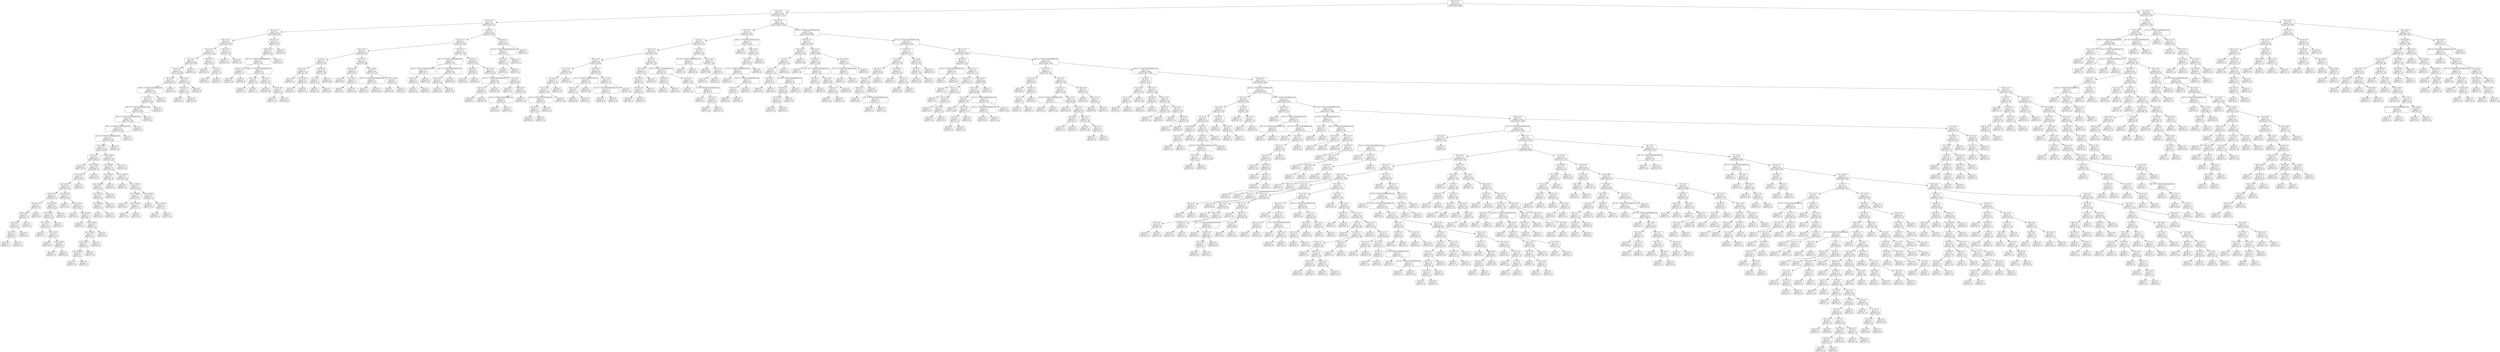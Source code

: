 digraph Tree {
node [shape=box, style="rounded", color="black", fontname=helvetica] ;
edge [fontname=helvetica] ;
0 [label="382 <= 15.4\ngini = 0.5\nsamples = 3677\nvalue = [2842, 2889]"] ;
1 [label="139 <= -4.7\ngini = 0.5\nsamples = 3056\nvalue = [2247, 2537]"] ;
0 -> 1 [labeldistance=2.5, labelangle=45, headlabel="True"] ;
2 [label="275 <= -4.9\ngini = 0.5\nsamples = 413\nvalue = [245, 411]"] ;
1 -> 2 ;
3 [label="136 <= -5.0\ngini = 0.5\nsamples = 208\nvalue = [188, 150]"] ;
2 -> 3 ;
4 [label="88 <= -0.5\ngini = 0.5\nsamples = 180\nvalue = [179, 114]"] ;
3 -> 4 ;
5 [label="68 <= -4.9\ngini = 0.5\nsamples = 170\nvalue = [177, 101]"] ;
4 -> 5 ;
6 [label="45 <= -5.1\ngini = 0.5\nsamples = 158\nvalue = [153, 99]"] ;
5 -> 6 ;
7 [label="367 <= -5.2\ngini = 0.5\nsamples = 151\nvalue = [153, 89]"] ;
6 -> 7 ;
8 [label="232 <= -5.7\ngini = 0.5\nsamples = 136\nvalue = [143, 75]"] ;
7 -> 8 ;
9 [label="324 <= -1.7014117331926443e+38\ngini = 0.5\nsamples = 130\nvalue = [133, 75]"] ;
8 -> 9 ;
10 [label="20 <= -2.6\ngini = 0.4\nsamples = 125\nvalue = [133, 67]"] ;
9 -> 10 ;
11 [label="378 <= -1.7014117331926443e+38\ngini = 0.4\nsamples = 123\nvalue = [133, 64]"] ;
10 -> 11 ;
12 [label="300 <= -1.7014117331926443e+38\ngini = 0.4\nsamples = 121\nvalue = [131, 64]"] ;
11 -> 12 ;
13 [label="383 <= -1.7014117331926443e+38\ngini = 0.4\nsamples = 120\nvalue = [129, 64]"] ;
12 -> 13 ;
14 [label="261 <= -1.7014117331926443e+38\ngini = 0.4\nsamples = 119\nvalue = [126, 64]"] ;
13 -> 14 ;
15 [label="rain <= 492.0\ngini = 0.4\nsamples = 118\nvalue = [125, 64]"] ;
14 -> 15 ;
16 [label="rain <= 1.5\ngini = 0.3\nsamples = 83\nvalue = [106, 21]"] ;
15 -> 16 ;
17 [label="gini = 0.0\nsamples = 36\nvalue = [58, 0]"] ;
16 -> 17 ;
18 [label="rain <= 358.0\ngini = 0.4\nsamples = 47\nvalue = [48, 21]"] ;
16 -> 18 ;
19 [label="rain <= 319.5\ngini = 0.5\nsamples = 41\nvalue = [34, 21]"] ;
18 -> 19 ;
20 [label="rain <= 117.5\ngini = 0.4\nsamples = 38\nvalue = [34, 16]"] ;
19 -> 20 ;
21 [label="rain <= 22.5\ngini = 0.3\nsamples = 25\nvalue = [24, 7]"] ;
20 -> 21 ;
22 [label="rain <= 21.5\ngini = 0.5\nsamples = 6\nvalue = [5, 4]"] ;
21 -> 22 ;
23 [label="rain <= 18.0\ngini = 0.4\nsamples = 5\nvalue = [5, 2]"] ;
22 -> 23 ;
24 [label="rain <= 9.5\ngini = 0.5\nsamples = 4\nvalue = [3, 2]"] ;
23 -> 24 ;
25 [label="rain <= 3.0\ngini = 0.4\nsamples = 3\nvalue = [3, 1]"] ;
24 -> 25 ;
26 [label="gini = 0.5\nsamples = 2\nvalue = [1, 1]"] ;
25 -> 26 ;
27 [label="gini = 0.0\nsamples = 1\nvalue = [2, 0]"] ;
25 -> 27 ;
28 [label="gini = 0.0\nsamples = 1\nvalue = [0, 1]"] ;
24 -> 28 ;
29 [label="gini = 0.0\nsamples = 1\nvalue = [2, 0]"] ;
23 -> 29 ;
30 [label="gini = 0.0\nsamples = 1\nvalue = [0, 2]"] ;
22 -> 30 ;
31 [label="rain <= 105.5\ngini = 0.2\nsamples = 19\nvalue = [19, 3]"] ;
21 -> 31 ;
32 [label="rain <= 96.5\ngini = 0.3\nsamples = 16\nvalue = [15, 3]"] ;
31 -> 32 ;
33 [label="rain <= 23.5\ngini = 0.2\nsamples = 15\nvalue = [15, 2]"] ;
32 -> 33 ;
34 [label="gini = 0.4\nsamples = 3\nvalue = [3, 1]"] ;
33 -> 34 ;
35 [label="rain <= 34.5\ngini = 0.1\nsamples = 12\nvalue = [12, 1]"] ;
33 -> 35 ;
36 [label="gini = 0.0\nsamples = 6\nvalue = [6, 0]"] ;
35 -> 36 ;
37 [label="rain <= 48.0\ngini = 0.2\nsamples = 6\nvalue = [6, 1]"] ;
35 -> 37 ;
38 [label="gini = 0.4\nsamples = 2\nvalue = [2, 1]"] ;
37 -> 38 ;
39 [label="gini = 0.0\nsamples = 4\nvalue = [4, 0]"] ;
37 -> 39 ;
40 [label="gini = 0.0\nsamples = 1\nvalue = [0, 1]"] ;
32 -> 40 ;
41 [label="gini = 0.0\nsamples = 3\nvalue = [4, 0]"] ;
31 -> 41 ;
42 [label="rain <= 134.0\ngini = 0.5\nsamples = 13\nvalue = [10, 9]"] ;
20 -> 42 ;
43 [label="gini = 0.0\nsamples = 3\nvalue = [0, 4]"] ;
42 -> 43 ;
44 [label="rain <= 175.0\ngini = 0.4\nsamples = 10\nvalue = [10, 5]"] ;
42 -> 44 ;
45 [label="gini = 0.0\nsamples = 3\nvalue = [4, 0]"] ;
44 -> 45 ;
46 [label="rain <= 199.0\ngini = 0.5\nsamples = 7\nvalue = [6, 5]"] ;
44 -> 46 ;
47 [label="gini = 0.0\nsamples = 2\nvalue = [0, 2]"] ;
46 -> 47 ;
48 [label="rain <= 283.0\ngini = 0.4\nsamples = 5\nvalue = [6, 3]"] ;
46 -> 48 ;
49 [label="rain <= 244.5\ngini = 0.5\nsamples = 4\nvalue = [4, 3]"] ;
48 -> 49 ;
50 [label="rain <= 236.5\ngini = 0.3\nsamples = 3\nvalue = [4, 1]"] ;
49 -> 50 ;
51 [label="rain <= 223.0\ngini = 0.5\nsamples = 2\nvalue = [1, 1]"] ;
50 -> 51 ;
52 [label="gini = 0.0\nsamples = 1\nvalue = [1, 0]"] ;
51 -> 52 ;
53 [label="gini = 0.0\nsamples = 1\nvalue = [0, 1]"] ;
51 -> 53 ;
54 [label="gini = 0.0\nsamples = 1\nvalue = [3, 0]"] ;
50 -> 54 ;
55 [label="gini = 0.0\nsamples = 1\nvalue = [0, 2]"] ;
49 -> 55 ;
56 [label="gini = 0.0\nsamples = 1\nvalue = [2, 0]"] ;
48 -> 56 ;
57 [label="gini = 0.0\nsamples = 3\nvalue = [0, 5]"] ;
19 -> 57 ;
58 [label="gini = 0.0\nsamples = 6\nvalue = [14, 0]"] ;
18 -> 58 ;
59 [label="rain <= 2059.0\ngini = 0.4\nsamples = 35\nvalue = [19, 43]"] ;
15 -> 59 ;
60 [label="rain <= 905.0\ngini = 0.5\nsamples = 25\nvalue = [19, 23]"] ;
59 -> 60 ;
61 [label="rain <= 641.0\ngini = 0.4\nsamples = 12\nvalue = [6, 13]"] ;
60 -> 61 ;
62 [label="rain <= 586.5\ngini = 0.5\nsamples = 7\nvalue = [6, 6]"] ;
61 -> 62 ;
63 [label="rain <= 529.5\ngini = 0.4\nsamples = 5\nvalue = [2, 6]"] ;
62 -> 63 ;
64 [label="rain <= 509.0\ngini = 0.5\nsamples = 3\nvalue = [2, 2]"] ;
63 -> 64 ;
65 [label="gini = 0.0\nsamples = 2\nvalue = [0, 2]"] ;
64 -> 65 ;
66 [label="gini = 0.0\nsamples = 1\nvalue = [2, 0]"] ;
64 -> 66 ;
67 [label="gini = 0.0\nsamples = 2\nvalue = [0, 4]"] ;
63 -> 67 ;
68 [label="gini = 0.0\nsamples = 2\nvalue = [4, 0]"] ;
62 -> 68 ;
69 [label="gini = 0.0\nsamples = 5\nvalue = [0, 7]"] ;
61 -> 69 ;
70 [label="rain <= 1190.0\ngini = 0.5\nsamples = 13\nvalue = [13, 10]"] ;
60 -> 70 ;
71 [label="gini = 0.0\nsamples = 3\nvalue = [7, 0]"] ;
70 -> 71 ;
72 [label="rain <= 1562.5\ngini = 0.5\nsamples = 10\nvalue = [6, 10]"] ;
70 -> 72 ;
73 [label="rain <= 1288.5\ngini = 0.2\nsamples = 6\nvalue = [1, 8]"] ;
72 -> 73 ;
74 [label="gini = 0.0\nsamples = 4\nvalue = [0, 6]"] ;
73 -> 74 ;
75 [label="rain <= 1358.5\ngini = 0.4\nsamples = 2\nvalue = [1, 2]"] ;
73 -> 75 ;
76 [label="gini = 0.0\nsamples = 1\nvalue = [1, 0]"] ;
75 -> 76 ;
77 [label="gini = 0.0\nsamples = 1\nvalue = [0, 2]"] ;
75 -> 77 ;
78 [label="rain <= 1744.0\ngini = 0.4\nsamples = 4\nvalue = [5, 2]"] ;
72 -> 78 ;
79 [label="gini = 0.0\nsamples = 2\nvalue = [4, 0]"] ;
78 -> 79 ;
80 [label="rain <= 1875.5\ngini = 0.4\nsamples = 2\nvalue = [1, 2]"] ;
78 -> 80 ;
81 [label="gini = 0.0\nsamples = 1\nvalue = [0, 2]"] ;
80 -> 81 ;
82 [label="gini = 0.0\nsamples = 1\nvalue = [1, 0]"] ;
80 -> 82 ;
83 [label="gini = 0.0\nsamples = 10\nvalue = [0, 20]"] ;
59 -> 83 ;
84 [label="gini = 0.0\nsamples = 1\nvalue = [1, 0]"] ;
14 -> 84 ;
85 [label="gini = 0.0\nsamples = 1\nvalue = [3, 0]"] ;
13 -> 85 ;
86 [label="gini = 0.0\nsamples = 1\nvalue = [2, 0]"] ;
12 -> 86 ;
87 [label="gini = 0.0\nsamples = 2\nvalue = [2, 0]"] ;
11 -> 87 ;
88 [label="gini = 0.0\nsamples = 2\nvalue = [0, 3]"] ;
10 -> 88 ;
89 [label="gini = 0.0\nsamples = 5\nvalue = [0, 8]"] ;
9 -> 89 ;
90 [label="gini = 0.0\nsamples = 6\nvalue = [10, 0]"] ;
8 -> 90 ;
91 [label="269 <= -5.0\ngini = 0.5\nsamples = 15\nvalue = [10, 14]"] ;
7 -> 91 ;
92 [label="368 <= -5.3\ngini = 0.2\nsamples = 10\nvalue = [2, 14]"] ;
91 -> 92 ;
93 [label="gini = 0.0\nsamples = 2\nvalue = [2, 0]"] ;
92 -> 93 ;
94 [label="gini = 0.0\nsamples = 8\nvalue = [0, 14]"] ;
92 -> 94 ;
95 [label="gini = 0.0\nsamples = 5\nvalue = [8, 0]"] ;
91 -> 95 ;
96 [label="gini = 0.0\nsamples = 7\nvalue = [0, 10]"] ;
6 -> 96 ;
97 [label="229 <= -3.5\ngini = 0.1\nsamples = 12\nvalue = [24, 2]"] ;
5 -> 97 ;
98 [label="gini = 0.0\nsamples = 9\nvalue = [23, 0]"] ;
97 -> 98 ;
99 [label="2 <= -0.1\ngini = 0.4\nsamples = 3\nvalue = [1, 2]"] ;
97 -> 99 ;
100 [label="gini = 0.0\nsamples = 2\nvalue = [0, 2]"] ;
99 -> 100 ;
101 [label="gini = 0.0\nsamples = 1\nvalue = [1, 0]"] ;
99 -> 101 ;
102 [label="343 <= 2.6\ngini = 0.2\nsamples = 10\nvalue = [2, 13]"] ;
4 -> 102 ;
103 [label="gini = 0.0\nsamples = 8\nvalue = [0, 13]"] ;
102 -> 103 ;
104 [label="gini = 0.0\nsamples = 2\nvalue = [2, 0]"] ;
102 -> 104 ;
105 [label="275 <= -4.9\ngini = 0.3\nsamples = 28\nvalue = [9, 36]"] ;
3 -> 105 ;
106 [label="288 <= 1.1\ngini = 0.2\nsamples = 27\nvalue = [6, 36]"] ;
105 -> 106 ;
107 [label="190 <= -1.7014117331926443e+38\ngini = 0.2\nsamples = 25\nvalue = [4, 36]"] ;
106 -> 107 ;
108 [label="281 <= -3.0\ngini = 0.5\nsamples = 3\nvalue = [2, 3]"] ;
107 -> 108 ;
109 [label="gini = 0.0\nsamples = 1\nvalue = [2, 0]"] ;
108 -> 109 ;
110 [label="gini = 0.0\nsamples = 2\nvalue = [0, 3]"] ;
108 -> 110 ;
111 [label="360 <= -1.7014117331926443e+38\ngini = 0.1\nsamples = 22\nvalue = [2, 33]"] ;
107 -> 111 ;
112 [label="29 <= 1.4\ngini = 0.5\nsamples = 2\nvalue = [1, 1]"] ;
111 -> 112 ;
113 [label="gini = 0.0\nsamples = 1\nvalue = [1, 0]"] ;
112 -> 113 ;
114 [label="gini = 0.0\nsamples = 1\nvalue = [0, 1]"] ;
112 -> 114 ;
115 [label="44 <= -3.8\ngini = 0.1\nsamples = 20\nvalue = [1, 32]"] ;
111 -> 115 ;
116 [label="gini = 0.0\nsamples = 15\nvalue = [0, 24]"] ;
115 -> 116 ;
117 [label="270 <= -4.8\ngini = 0.2\nsamples = 5\nvalue = [1, 8]"] ;
115 -> 117 ;
118 [label="gini = 0.0\nsamples = 1\nvalue = [1, 0]"] ;
117 -> 118 ;
119 [label="gini = 0.0\nsamples = 4\nvalue = [0, 8]"] ;
117 -> 119 ;
120 [label="gini = 0.0\nsamples = 2\nvalue = [2, 0]"] ;
106 -> 120 ;
121 [label="gini = 0.0\nsamples = 1\nvalue = [3, 0]"] ;
105 -> 121 ;
122 [label="143 <= 9.7\ngini = 0.3\nsamples = 205\nvalue = [57, 261]"] ;
2 -> 122 ;
123 [label="336 <= -1.5\ngini = 0.3\nsamples = 191\nvalue = [44, 255]"] ;
122 -> 123 ;
124 [label="374 <= -4.3\ngini = 0.4\nsamples = 65\nvalue = [23, 76]"] ;
123 -> 124 ;
125 [label="71 <= -4.8\ngini = 0.1\nsamples = 37\nvalue = [4, 56]"] ;
124 -> 125 ;
126 [label="283 <= -4.7\ngini = 0.3\nsamples = 11\nvalue = [3, 12]"] ;
125 -> 126 ;
127 [label="gini = 0.0\nsamples = 7\nvalue = [0, 11]"] ;
126 -> 127 ;
128 [label="142 <= -6.2\ngini = 0.4\nsamples = 4\nvalue = [3, 1]"] ;
126 -> 128 ;
129 [label="gini = 0.0\nsamples = 1\nvalue = [0, 1]"] ;
128 -> 129 ;
130 [label="gini = 0.0\nsamples = 3\nvalue = [3, 0]"] ;
128 -> 130 ;
131 [label="155 <= -4.9\ngini = 0.0\nsamples = 26\nvalue = [1, 44]"] ;
125 -> 131 ;
132 [label="7 <= -2.4\ngini = 0.4\nsamples = 3\nvalue = [1, 3]"] ;
131 -> 132 ;
133 [label="gini = 0.0\nsamples = 1\nvalue = [1, 0]"] ;
132 -> 133 ;
134 [label="gini = 0.0\nsamples = 2\nvalue = [0, 3]"] ;
132 -> 134 ;
135 [label="gini = 0.0\nsamples = 23\nvalue = [0, 41]"] ;
131 -> 135 ;
136 [label="223 <= -2.1\ngini = 0.5\nsamples = 28\nvalue = [19, 20]"] ;
124 -> 136 ;
137 [label="240 <= -2.5\ngini = 0.2\nsamples = 8\nvalue = [9, 1]"] ;
136 -> 137 ;
138 [label="gini = 0.0\nsamples = 6\nvalue = [8, 0]"] ;
137 -> 138 ;
139 [label="125 <= -2.3\ngini = 0.5\nsamples = 2\nvalue = [1, 1]"] ;
137 -> 139 ;
140 [label="gini = 0.0\nsamples = 1\nvalue = [0, 1]"] ;
139 -> 140 ;
141 [label="gini = 0.0\nsamples = 1\nvalue = [1, 0]"] ;
139 -> 141 ;
142 [label="154 <= -0.8\ngini = 0.5\nsamples = 20\nvalue = [10, 19]"] ;
136 -> 142 ;
143 [label="169 <= -1.7014117331926443e+38\ngini = 0.1\nsamples = 13\nvalue = [1, 18]"] ;
142 -> 143 ;
144 [label="gini = 0.0\nsamples = 1\nvalue = [1, 0]"] ;
143 -> 144 ;
145 [label="gini = 0.0\nsamples = 12\nvalue = [0, 18]"] ;
143 -> 145 ;
146 [label="rain <= 1722.0\ngini = 0.2\nsamples = 7\nvalue = [9, 1]"] ;
142 -> 146 ;
147 [label="gini = 0.0\nsamples = 6\nvalue = [9, 0]"] ;
146 -> 147 ;
148 [label="gini = 0.0\nsamples = 1\nvalue = [0, 1]"] ;
146 -> 148 ;
149 [label="350 <= 1.4\ngini = 0.2\nsamples = 126\nvalue = [21, 179]"] ;
123 -> 149 ;
150 [label="202 <= -1.7014117331926443e+38\ngini = 0.1\nsamples = 71\nvalue = [5, 112]"] ;
149 -> 150 ;
151 [label="386 <= -1.7014117331926443e+38\ngini = 0.5\nsamples = 10\nvalue = [4, 7]"] ;
150 -> 151 ;
152 [label="45 <= 3.0\ngini = 0.3\nsamples = 4\nvalue = [4, 1]"] ;
151 -> 152 ;
153 [label="gini = 0.0\nsamples = 3\nvalue = [4, 0]"] ;
152 -> 153 ;
154 [label="gini = 0.0\nsamples = 1\nvalue = [0, 1]"] ;
152 -> 154 ;
155 [label="gini = 0.0\nsamples = 6\nvalue = [0, 6]"] ;
151 -> 155 ;
156 [label="64 <= -1.7014117331926443e+38\ngini = 0.0\nsamples = 61\nvalue = [1, 105]"] ;
150 -> 156 ;
157 [label="61 <= -0.9\ngini = 0.2\nsamples = 7\nvalue = [1, 8]"] ;
156 -> 157 ;
158 [label="gini = 0.0\nsamples = 6\nvalue = [0, 8]"] ;
157 -> 158 ;
159 [label="gini = 0.0\nsamples = 1\nvalue = [1, 0]"] ;
157 -> 159 ;
160 [label="gini = 0.0\nsamples = 54\nvalue = [0, 97]"] ;
156 -> 160 ;
161 [label="335 <= 1.2\ngini = 0.3\nsamples = 55\nvalue = [16, 67]"] ;
149 -> 161 ;
162 [label="390 <= 2.1\ngini = 0.5\nsamples = 9\nvalue = [6, 5]"] ;
161 -> 162 ;
163 [label="gini = 0.0\nsamples = 4\nvalue = [6, 0]"] ;
162 -> 163 ;
164 [label="gini = 0.0\nsamples = 5\nvalue = [0, 5]"] ;
162 -> 164 ;
165 [label="181 <= 3.6\ngini = 0.2\nsamples = 46\nvalue = [10, 62]"] ;
161 -> 165 ;
166 [label="319 <= -1.7014117331926443e+38\ngini = 0.1\nsamples = 28\nvalue = [2, 43]"] ;
165 -> 166 ;
167 [label="135 <= 1.5\ngini = 0.4\nsamples = 2\nvalue = [2, 1]"] ;
166 -> 167 ;
168 [label="gini = 0.0\nsamples = 1\nvalue = [0, 1]"] ;
167 -> 168 ;
169 [label="gini = 0.0\nsamples = 1\nvalue = [2, 0]"] ;
167 -> 169 ;
170 [label="gini = 0.0\nsamples = 26\nvalue = [0, 42]"] ;
166 -> 170 ;
171 [label="69 <= 3.9\ngini = 0.4\nsamples = 18\nvalue = [8, 19]"] ;
165 -> 171 ;
172 [label="gini = 0.0\nsamples = 3\nvalue = [5, 0]"] ;
171 -> 172 ;
173 [label="399 <= 6.9\ngini = 0.2\nsamples = 15\nvalue = [3, 19]"] ;
171 -> 173 ;
174 [label="64 <= -1.7014117331926443e+38\ngini = 0.5\nsamples = 4\nvalue = [3, 4]"] ;
173 -> 174 ;
175 [label="gini = 0.0\nsamples = 2\nvalue = [0, 4]"] ;
174 -> 175 ;
176 [label="gini = 0.0\nsamples = 2\nvalue = [3, 0]"] ;
174 -> 176 ;
177 [label="gini = 0.0\nsamples = 11\nvalue = [0, 15]"] ;
173 -> 177 ;
178 [label="386 <= 13.3\ngini = 0.4\nsamples = 14\nvalue = [13, 6]"] ;
122 -> 178 ;
179 [label="363 <= -1.7014117331926443e+38\ngini = 0.1\nsamples = 9\nvalue = [13, 1]"] ;
178 -> 179 ;
180 [label="98 <= 13.2\ngini = 0.5\nsamples = 2\nvalue = [1, 1]"] ;
179 -> 180 ;
181 [label="gini = 0.0\nsamples = 1\nvalue = [0, 1]"] ;
180 -> 181 ;
182 [label="gini = 0.0\nsamples = 1\nvalue = [1, 0]"] ;
180 -> 182 ;
183 [label="gini = 0.0\nsamples = 7\nvalue = [12, 0]"] ;
179 -> 183 ;
184 [label="gini = 0.0\nsamples = 5\nvalue = [0, 5]"] ;
178 -> 184 ;
185 [label="182 <= -4.7\ngini = 0.5\nsamples = 2643\nvalue = [2002, 2126]"] ;
1 -> 185 ;
186 [label="361 <= 2.7\ngini = 0.3\nsamples = 195\nvalue = [63, 232]"] ;
185 -> 186 ;
187 [label="72 <= 0.2\ngini = 0.3\nsamples = 172\nvalue = [47, 217]"] ;
186 -> 187 ;
188 [label="334 <= -0.5\ngini = 0.4\nsamples = 98\nvalue = [45, 110]"] ;
187 -> 188 ;
189 [label="348 <= -3.6\ngini = 0.3\nsamples = 68\nvalue = [23, 86]"] ;
188 -> 189 ;
190 [label="277 <= -0.6\ngini = 0.5\nsamples = 28\nvalue = [17, 29]"] ;
189 -> 190 ;
191 [label="175 <= -4.4\ngini = 0.5\nsamples = 23\nvalue = [17, 16]"] ;
190 -> 191 ;
192 [label="41 <= -4.8\ngini = 0.3\nsamples = 13\nvalue = [4, 16]"] ;
191 -> 192 ;
193 [label="48 <= -1.7014117331926443e+38\ngini = 0.5\nsamples = 5\nvalue = [4, 4]"] ;
192 -> 193 ;
194 [label="139 <= 3.1\ngini = 0.3\nsamples = 3\nvalue = [1, 4]"] ;
193 -> 194 ;
195 [label="gini = 0.0\nsamples = 2\nvalue = [0, 4]"] ;
194 -> 195 ;
196 [label="gini = 0.0\nsamples = 1\nvalue = [1, 0]"] ;
194 -> 196 ;
197 [label="gini = 0.0\nsamples = 2\nvalue = [3, 0]"] ;
193 -> 197 ;
198 [label="gini = 0.0\nsamples = 8\nvalue = [0, 12]"] ;
192 -> 198 ;
199 [label="gini = 0.0\nsamples = 10\nvalue = [13, 0]"] ;
191 -> 199 ;
200 [label="gini = 0.0\nsamples = 5\nvalue = [0, 13]"] ;
190 -> 200 ;
201 [label="95 <= -0.9\ngini = 0.2\nsamples = 40\nvalue = [6, 57]"] ;
189 -> 201 ;
202 [label="25 <= -1.7014117331926443e+38\ngini = 0.0\nsamples = 27\nvalue = [1, 45]"] ;
201 -> 202 ;
203 [label="140 <= -1.7\ngini = 0.2\nsamples = 7\nvalue = [1, 9]"] ;
202 -> 203 ;
204 [label="gini = 0.0\nsamples = 6\nvalue = [0, 9]"] ;
203 -> 204 ;
205 [label="gini = 0.0\nsamples = 1\nvalue = [1, 0]"] ;
203 -> 205 ;
206 [label="gini = 0.0\nsamples = 20\nvalue = [0, 36]"] ;
202 -> 206 ;
207 [label="211 <= -0.6\ngini = 0.4\nsamples = 13\nvalue = [5, 12]"] ;
201 -> 207 ;
208 [label="133 <= -1.7014117331926443e+38\ngini = 0.4\nsamples = 6\nvalue = [5, 2]"] ;
207 -> 208 ;
209 [label="gini = 0.0\nsamples = 1\nvalue = [0, 2]"] ;
208 -> 209 ;
210 [label="gini = 0.0\nsamples = 5\nvalue = [5, 0]"] ;
208 -> 210 ;
211 [label="gini = 0.0\nsamples = 7\nvalue = [0, 10]"] ;
207 -> 211 ;
212 [label="39 <= -0.3\ngini = 0.5\nsamples = 30\nvalue = [22, 24]"] ;
188 -> 212 ;
213 [label="329 <= -0.3\ngini = 0.3\nsamples = 10\nvalue = [14, 3]"] ;
212 -> 213 ;
214 [label="367 <= -1.0\ngini = 0.5\nsamples = 4\nvalue = [2, 3]"] ;
213 -> 214 ;
215 [label="396 <= -0.3\ngini = 0.4\nsamples = 3\nvalue = [2, 1]"] ;
214 -> 215 ;
216 [label="gini = 0.0\nsamples = 1\nvalue = [0, 1]"] ;
215 -> 216 ;
217 [label="gini = 0.0\nsamples = 2\nvalue = [2, 0]"] ;
215 -> 217 ;
218 [label="gini = 0.0\nsamples = 1\nvalue = [0, 2]"] ;
214 -> 218 ;
219 [label="gini = 0.0\nsamples = 6\nvalue = [12, 0]"] ;
213 -> 219 ;
220 [label="46 <= -1.7014117331926443e+38\ngini = 0.4\nsamples = 20\nvalue = [8, 21]"] ;
212 -> 220 ;
221 [label="230 <= 0.4\ngini = 0.4\nsamples = 4\nvalue = [5, 2]"] ;
220 -> 221 ;
222 [label="gini = 0.0\nsamples = 2\nvalue = [0, 2]"] ;
221 -> 222 ;
223 [label="gini = 0.0\nsamples = 2\nvalue = [5, 0]"] ;
221 -> 223 ;
224 [label="21 <= -0.4\ngini = 0.2\nsamples = 16\nvalue = [3, 19]"] ;
220 -> 224 ;
225 [label="gini = 0.0\nsamples = 7\nvalue = [0, 12]"] ;
224 -> 225 ;
226 [label="73 <= -1.7014117331926443e+38\ngini = 0.4\nsamples = 9\nvalue = [3, 7]"] ;
224 -> 226 ;
227 [label="gini = 0.0\nsamples = 4\nvalue = [0, 5]"] ;
226 -> 227 ;
228 [label="82 <= 0.6\ngini = 0.5\nsamples = 5\nvalue = [3, 2]"] ;
226 -> 228 ;
229 [label="gini = 0.0\nsamples = 3\nvalue = [3, 0]"] ;
228 -> 229 ;
230 [label="gini = 0.0\nsamples = 2\nvalue = [0, 2]"] ;
228 -> 230 ;
231 [label="73 <= 0.4\ngini = 0.0\nsamples = 74\nvalue = [2, 107]"] ;
187 -> 231 ;
232 [label="243 <= -1.7014117331926443e+38\ngini = 0.3\nsamples = 4\nvalue = [1, 4]"] ;
231 -> 232 ;
233 [label="gini = 0.0\nsamples = 1\nvalue = [1, 0]"] ;
232 -> 233 ;
234 [label="gini = 0.0\nsamples = 3\nvalue = [0, 4]"] ;
232 -> 234 ;
235 [label="290 <= 2.9\ngini = 0.0\nsamples = 70\nvalue = [1, 103]"] ;
231 -> 235 ;
236 [label="gini = 0.0\nsamples = 66\nvalue = [0, 98]"] ;
235 -> 236 ;
237 [label="314 <= 3.3\ngini = 0.3\nsamples = 4\nvalue = [1, 5]"] ;
235 -> 237 ;
238 [label="gini = 0.0\nsamples = 1\nvalue = [1, 0]"] ;
237 -> 238 ;
239 [label="gini = 0.0\nsamples = 3\nvalue = [0, 5]"] ;
237 -> 239 ;
240 [label="100 <= -1.7014117331926443e+38\ngini = 0.5\nsamples = 23\nvalue = [16, 15]"] ;
186 -> 240 ;
241 [label="gini = 0.0\nsamples = 7\nvalue = [8, 0]"] ;
240 -> 241 ;
242 [label="264 <= 8.8\ngini = 0.5\nsamples = 16\nvalue = [8, 15]"] ;
240 -> 242 ;
243 [label="132 <= 6.1\ngini = 0.5\nsamples = 12\nvalue = [8, 8]"] ;
242 -> 243 ;
244 [label="75 <= -1.7014117331926443e+38\ngini = 0.3\nsamples = 9\nvalue = [2, 8]"] ;
243 -> 244 ;
245 [label="gini = 0.0\nsamples = 1\nvalue = [1, 0]"] ;
244 -> 245 ;
246 [label="144 <= -1.7014117331926443e+38\ngini = 0.2\nsamples = 8\nvalue = [1, 8]"] ;
244 -> 246 ;
247 [label="99 <= 2.7\ngini = 0.5\nsamples = 2\nvalue = [1, 1]"] ;
246 -> 247 ;
248 [label="gini = 0.0\nsamples = 1\nvalue = [1, 0]"] ;
247 -> 248 ;
249 [label="gini = 0.0\nsamples = 1\nvalue = [0, 1]"] ;
247 -> 249 ;
250 [label="gini = 0.0\nsamples = 6\nvalue = [0, 7]"] ;
246 -> 250 ;
251 [label="gini = 0.0\nsamples = 3\nvalue = [6, 0]"] ;
243 -> 251 ;
252 [label="gini = 0.0\nsamples = 4\nvalue = [0, 7]"] ;
242 -> 252 ;
253 [label="273 <= -1.7014117331926443e+38\ngini = 0.5\nsamples = 2448\nvalue = [1939, 1894]"] ;
185 -> 253 ;
254 [label="329 <= -2.7\ngini = 0.3\nsamples = 111\nvalue = [35, 147]"] ;
253 -> 254 ;
255 [label="358 <= 1.3\ngini = 0.5\nsamples = 45\nvalue = [27, 49]"] ;
254 -> 255 ;
256 [label="2 <= 0.6\ngini = 0.5\nsamples = 33\nvalue = [27, 23]"] ;
255 -> 256 ;
257 [label="7 <= -4.3\ngini = 0.5\nsamples = 27\nvalue = [17, 23]"] ;
256 -> 257 ;
258 [label="321 <= 0.5\ngini = 0.3\nsamples = 8\nvalue = [11, 2]"] ;
257 -> 258 ;
259 [label="gini = 0.0\nsamples = 6\nvalue = [11, 0]"] ;
258 -> 259 ;
260 [label="gini = 0.0\nsamples = 2\nvalue = [0, 2]"] ;
258 -> 260 ;
261 [label="237 <= -1.7014117331926443e+38\ngini = 0.3\nsamples = 19\nvalue = [6, 21]"] ;
257 -> 261 ;
262 [label="382 <= -1.5\ngini = 0.5\nsamples = 8\nvalue = [6, 6]"] ;
261 -> 262 ;
263 [label="334 <= -1.8\ngini = 0.2\nsamples = 6\nvalue = [1, 6]"] ;
262 -> 263 ;
264 [label="gini = 0.0\nsamples = 5\nvalue = [0, 6]"] ;
263 -> 264 ;
265 [label="gini = 0.0\nsamples = 1\nvalue = [1, 0]"] ;
263 -> 265 ;
266 [label="gini = 0.0\nsamples = 2\nvalue = [5, 0]"] ;
262 -> 266 ;
267 [label="gini = 0.0\nsamples = 11\nvalue = [0, 15]"] ;
261 -> 267 ;
268 [label="gini = 0.0\nsamples = 6\nvalue = [10, 0]"] ;
256 -> 268 ;
269 [label="gini = 0.0\nsamples = 12\nvalue = [0, 26]"] ;
255 -> 269 ;
270 [label="252 <= 8.0\ngini = 0.1\nsamples = 66\nvalue = [8, 98]"] ;
254 -> 270 ;
271 [label="rain <= 0.5\ngini = 0.1\nsamples = 59\nvalue = [3, 90]"] ;
270 -> 271 ;
272 [label="gini = 0.0\nsamples = 1\nvalue = [1, 0]"] ;
271 -> 272 ;
273 [label="201 <= -1.7014117331926443e+38\ngini = 0.0\nsamples = 58\nvalue = [2, 90]"] ;
271 -> 273 ;
274 [label="335 <= -1.1\ngini = 0.3\nsamples = 4\nvalue = [1, 4]"] ;
273 -> 274 ;
275 [label="gini = 0.0\nsamples = 1\nvalue = [1, 0]"] ;
274 -> 275 ;
276 [label="gini = 0.0\nsamples = 3\nvalue = [0, 4]"] ;
274 -> 276 ;
277 [label="40 <= -0.9\ngini = 0.0\nsamples = 54\nvalue = [1, 86]"] ;
273 -> 277 ;
278 [label="214 <= -0.1\ngini = 0.1\nsamples = 18\nvalue = [1, 22]"] ;
277 -> 278 ;
279 [label="gini = 0.0\nsamples = 17\nvalue = [0, 22]"] ;
278 -> 279 ;
280 [label="gini = 0.0\nsamples = 1\nvalue = [1, 0]"] ;
278 -> 280 ;
281 [label="gini = 0.0\nsamples = 36\nvalue = [0, 64]"] ;
277 -> 281 ;
282 [label="94 <= 14.0\ngini = 0.5\nsamples = 7\nvalue = [5, 8]"] ;
270 -> 282 ;
283 [label="311 <= -1.7014117331926443e+38\ngini = 0.3\nsamples = 3\nvalue = [5, 1]"] ;
282 -> 283 ;
284 [label="gini = 0.0\nsamples = 1\nvalue = [0, 1]"] ;
283 -> 284 ;
285 [label="gini = 0.0\nsamples = 2\nvalue = [5, 0]"] ;
283 -> 285 ;
286 [label="gini = 0.0\nsamples = 4\nvalue = [0, 7]"] ;
282 -> 286 ;
287 [label="121 <= -1.7014117331926443e+38\ngini = 0.5\nsamples = 2337\nvalue = [1904, 1747]"] ;
253 -> 287 ;
288 [label="170 <= 1.8\ngini = 0.3\nsamples = 83\nvalue = [23, 111]"] ;
287 -> 288 ;
289 [label="94 <= -0.8\ngini = 0.4\nsamples = 47\nvalue = [22, 50]"] ;
288 -> 289 ;
290 [label="355 <= 3.3\ngini = 0.2\nsamples = 24\nvalue = [4, 34]"] ;
289 -> 290 ;
291 [label="297 <= -1.0\ngini = 0.1\nsamples = 23\nvalue = [3, 34]"] ;
290 -> 291 ;
292 [label="338 <= -1.4\ngini = 0.4\nsamples = 9\nvalue = [3, 7]"] ;
291 -> 292 ;
293 [label="gini = 0.0\nsamples = 5\nvalue = [0, 6]"] ;
292 -> 293 ;
294 [label="219 <= -1.7014117331926443e+38\ngini = 0.4\nsamples = 4\nvalue = [3, 1]"] ;
292 -> 294 ;
295 [label="gini = 0.0\nsamples = 1\nvalue = [0, 1]"] ;
294 -> 295 ;
296 [label="gini = 0.0\nsamples = 3\nvalue = [3, 0]"] ;
294 -> 296 ;
297 [label="gini = 0.0\nsamples = 14\nvalue = [0, 27]"] ;
291 -> 297 ;
298 [label="gini = 0.0\nsamples = 1\nvalue = [1, 0]"] ;
290 -> 298 ;
299 [label="rain <= 19.5\ngini = 0.5\nsamples = 23\nvalue = [18, 16]"] ;
289 -> 299 ;
300 [label="gini = 0.0\nsamples = 12\nvalue = [17, 0]"] ;
299 -> 300 ;
301 [label="213 <= 1.6\ngini = 0.1\nsamples = 11\nvalue = [1, 16]"] ;
299 -> 301 ;
302 [label="gini = 0.0\nsamples = 10\nvalue = [0, 16]"] ;
301 -> 302 ;
303 [label="gini = 0.0\nsamples = 1\nvalue = [1, 0]"] ;
301 -> 303 ;
304 [label="293 <= 4.9\ngini = 0.0\nsamples = 36\nvalue = [1, 61]"] ;
288 -> 304 ;
305 [label="30 <= 5.1\ngini = 0.1\nsamples = 11\nvalue = [1, 18]"] ;
304 -> 305 ;
306 [label="gini = 0.0\nsamples = 10\nvalue = [0, 18]"] ;
305 -> 306 ;
307 [label="gini = 0.0\nsamples = 1\nvalue = [1, 0]"] ;
305 -> 307 ;
308 [label="gini = 0.0\nsamples = 25\nvalue = [0, 43]"] ;
304 -> 308 ;
309 [label="380 <= -5.0\ngini = 0.5\nsamples = 2254\nvalue = [1881, 1636]"] ;
287 -> 309 ;
310 [label="rain <= 1.5\ngini = 0.4\nsamples = 97\nvalue = [43, 112]"] ;
309 -> 310 ;
311 [label="104 <= -1.7014117331926443e+38\ngini = 0.1\nsamples = 14\nvalue = [22, 1]"] ;
310 -> 311 ;
312 [label="gini = 0.0\nsamples = 1\nvalue = [0, 1]"] ;
311 -> 312 ;
313 [label="gini = 0.0\nsamples = 13\nvalue = [22, 0]"] ;
311 -> 313 ;
314 [label="264 <= -1.4\ngini = 0.3\nsamples = 83\nvalue = [21, 111]"] ;
310 -> 314 ;
315 [label="160 <= -3.3\ngini = 0.5\nsamples = 19\nvalue = [14, 22]"] ;
314 -> 315 ;
316 [label="gini = 0.0\nsamples = 7\nvalue = [0, 11]"] ;
315 -> 316 ;
317 [label="98 <= -1.3\ngini = 0.5\nsamples = 12\nvalue = [14, 11]"] ;
315 -> 317 ;
318 [label="gini = 0.0\nsamples = 3\nvalue = [7, 0]"] ;
317 -> 318 ;
319 [label="292 <= -0.5\ngini = 0.5\nsamples = 9\nvalue = [7, 11]"] ;
317 -> 319 ;
320 [label="gini = 0.0\nsamples = 4\nvalue = [0, 9]"] ;
319 -> 320 ;
321 [label="324 <= 0.1\ngini = 0.3\nsamples = 5\nvalue = [7, 2]"] ;
319 -> 321 ;
322 [label="gini = 0.0\nsamples = 4\nvalue = [7, 0]"] ;
321 -> 322 ;
323 [label="gini = 0.0\nsamples = 1\nvalue = [0, 2]"] ;
321 -> 323 ;
324 [label="102 <= 54.9\ngini = 0.1\nsamples = 64\nvalue = [7, 89]"] ;
314 -> 324 ;
325 [label="207 <= 0.5\ngini = 0.1\nsamples = 63\nvalue = [6, 89]"] ;
324 -> 325 ;
326 [label="141 <= 0.0\ngini = 0.2\nsamples = 24\nvalue = [5, 31]"] ;
325 -> 326 ;
327 [label="gini = 0.0\nsamples = 17\nvalue = [0, 28]"] ;
326 -> 327 ;
328 [label="382 <= -0.0\ngini = 0.5\nsamples = 7\nvalue = [5, 3]"] ;
326 -> 328 ;
329 [label="9 <= 0.5\ngini = 0.4\nsamples = 4\nvalue = [1, 3]"] ;
328 -> 329 ;
330 [label="gini = 0.0\nsamples = 3\nvalue = [0, 3]"] ;
329 -> 330 ;
331 [label="gini = 0.0\nsamples = 1\nvalue = [1, 0]"] ;
329 -> 331 ;
332 [label="gini = 0.0\nsamples = 3\nvalue = [4, 0]"] ;
328 -> 332 ;
333 [label="351 <= -1.7014117331926443e+38\ngini = 0.0\nsamples = 39\nvalue = [1, 58]"] ;
325 -> 333 ;
334 [label="352 <= -1.7014117331926443e+38\ngini = 0.3\nsamples = 4\nvalue = [1, 4]"] ;
333 -> 334 ;
335 [label="gini = 0.0\nsamples = 3\nvalue = [0, 4]"] ;
334 -> 335 ;
336 [label="gini = 0.0\nsamples = 1\nvalue = [1, 0]"] ;
334 -> 336 ;
337 [label="gini = 0.0\nsamples = 35\nvalue = [0, 54]"] ;
333 -> 337 ;
338 [label="gini = 0.0\nsamples = 1\nvalue = [1, 0]"] ;
324 -> 338 ;
339 [label="369 <= -1.7014117331926443e+38\ngini = 0.5\nsamples = 2157\nvalue = [1838, 1524]"] ;
309 -> 339 ;
340 [label="254 <= -1.7\ngini = 0.4\nsamples = 73\nvalue = [25, 78]"] ;
339 -> 340 ;
341 [label="92 <= -4.3\ngini = 0.4\nsamples = 11\nvalue = [9, 3]"] ;
340 -> 341 ;
342 [label="gini = 0.0\nsamples = 2\nvalue = [0, 2]"] ;
341 -> 342 ;
343 [label="140 <= -4.1\ngini = 0.2\nsamples = 9\nvalue = [9, 1]"] ;
341 -> 343 ;
344 [label="74 <= -4.1\ngini = 0.5\nsamples = 2\nvalue = [1, 1]"] ;
343 -> 344 ;
345 [label="gini = 0.0\nsamples = 1\nvalue = [1, 0]"] ;
344 -> 345 ;
346 [label="gini = 0.0\nsamples = 1\nvalue = [0, 1]"] ;
344 -> 346 ;
347 [label="gini = 0.0\nsamples = 7\nvalue = [8, 0]"] ;
343 -> 347 ;
348 [label="31 <= 7.4\ngini = 0.3\nsamples = 62\nvalue = [16, 75]"] ;
340 -> 348 ;
349 [label="251 <= -2.1\ngini = 0.2\nsamples = 51\nvalue = [9, 67]"] ;
348 -> 349 ;
350 [label="33 <= -1.7014117331926443e+38\ngini = 0.4\nsamples = 3\nvalue = [3, 1]"] ;
349 -> 350 ;
351 [label="gini = 0.0\nsamples = 1\nvalue = [0, 1]"] ;
350 -> 351 ;
352 [label="gini = 0.0\nsamples = 2\nvalue = [3, 0]"] ;
350 -> 352 ;
353 [label="395 <= 0.3\ngini = 0.2\nsamples = 48\nvalue = [6, 66]"] ;
349 -> 353 ;
354 [label="gini = 0.0\nsamples = 22\nvalue = [0, 35]"] ;
353 -> 354 ;
355 [label="50 <= 0.2\ngini = 0.3\nsamples = 26\nvalue = [6, 31]"] ;
353 -> 355 ;
356 [label="323 <= 0.1\ngini = 0.4\nsamples = 5\nvalue = [4, 2]"] ;
355 -> 356 ;
357 [label="gini = 0.0\nsamples = 2\nvalue = [0, 2]"] ;
356 -> 357 ;
358 [label="gini = 0.0\nsamples = 3\nvalue = [4, 0]"] ;
356 -> 358 ;
359 [label="390 <= 2.6\ngini = 0.1\nsamples = 21\nvalue = [2, 29]"] ;
355 -> 359 ;
360 [label="gini = 0.0\nsamples = 15\nvalue = [0, 22]"] ;
359 -> 360 ;
361 [label="358 <= 3.7\ngini = 0.3\nsamples = 6\nvalue = [2, 7]"] ;
359 -> 361 ;
362 [label="gini = 0.0\nsamples = 2\nvalue = [2, 0]"] ;
361 -> 362 ;
363 [label="gini = 0.0\nsamples = 4\nvalue = [0, 7]"] ;
361 -> 363 ;
364 [label="246 <= 8.2\ngini = 0.5\nsamples = 11\nvalue = [7, 8]"] ;
348 -> 364 ;
365 [label="gini = 0.0\nsamples = 4\nvalue = [6, 0]"] ;
364 -> 365 ;
366 [label="300 <= 22.6\ngini = 0.2\nsamples = 7\nvalue = [1, 8]"] ;
364 -> 366 ;
367 [label="gini = 0.0\nsamples = 6\nvalue = [0, 8]"] ;
366 -> 367 ;
368 [label="gini = 0.0\nsamples = 1\nvalue = [1, 0]"] ;
366 -> 368 ;
369 [label="314 <= -1.7014117331926443e+38\ngini = 0.5\nsamples = 2084\nvalue = [1813, 1446]"] ;
339 -> 369 ;
370 [label="35 <= 0.5\ngini = 0.3\nsamples = 50\nvalue = [17, 61]"] ;
369 -> 370 ;
371 [label="222 <= -1.6\ngini = 0.1\nsamples = 21\nvalue = [2, 31]"] ;
370 -> 371 ;
372 [label="17 <= -2.1\ngini = 0.5\nsamples = 4\nvalue = [2, 3]"] ;
371 -> 372 ;
373 [label="gini = 0.0\nsamples = 2\nvalue = [0, 3]"] ;
372 -> 373 ;
374 [label="gini = 0.0\nsamples = 2\nvalue = [2, 0]"] ;
372 -> 374 ;
375 [label="gini = 0.0\nsamples = 17\nvalue = [0, 28]"] ;
371 -> 375 ;
376 [label="193 <= 0.7\ngini = 0.4\nsamples = 29\nvalue = [15, 30]"] ;
370 -> 376 ;
377 [label="104 <= 0.8\ngini = 0.3\nsamples = 6\nvalue = [8, 2]"] ;
376 -> 377 ;
378 [label="gini = 0.0\nsamples = 4\nvalue = [8, 0]"] ;
377 -> 378 ;
379 [label="gini = 0.0\nsamples = 2\nvalue = [0, 2]"] ;
377 -> 379 ;
380 [label="189 <= 4.9\ngini = 0.3\nsamples = 23\nvalue = [7, 28]"] ;
376 -> 380 ;
381 [label="106 <= 1.9\ngini = 0.5\nsamples = 11\nvalue = [6, 10]"] ;
380 -> 381 ;
382 [label="gini = 0.0\nsamples = 7\nvalue = [0, 10]"] ;
381 -> 382 ;
383 [label="gini = 0.0\nsamples = 4\nvalue = [6, 0]"] ;
381 -> 383 ;
384 [label="392 <= 7.2\ngini = 0.1\nsamples = 12\nvalue = [1, 18]"] ;
380 -> 384 ;
385 [label="gini = 0.0\nsamples = 7\nvalue = [0, 12]"] ;
384 -> 385 ;
386 [label="250 <= 9.0\ngini = 0.2\nsamples = 5\nvalue = [1, 6]"] ;
384 -> 386 ;
387 [label="gini = 0.0\nsamples = 1\nvalue = [1, 0]"] ;
386 -> 387 ;
388 [label="gini = 0.0\nsamples = 4\nvalue = [0, 6]"] ;
386 -> 388 ;
389 [label="205 <= 12.2\ngini = 0.5\nsamples = 2034\nvalue = [1796, 1385]"] ;
369 -> 389 ;
390 [label="299 <= -1.7014117331926443e+38\ngini = 0.5\nsamples = 1863\nvalue = [1684, 1219]"] ;
389 -> 390 ;
391 [label="145 <= 1.6\ngini = 0.4\nsamples = 58\nvalue = [24, 67]"] ;
390 -> 391 ;
392 [label="129 <= 0.5\ngini = 0.5\nsamples = 39\nvalue = [23, 39]"] ;
391 -> 392 ;
393 [label="21 <= -1.5\ngini = 0.4\nsamples = 32\nvalue = [12, 36]"] ;
392 -> 393 ;
394 [label="rain <= 560.5\ngini = 0.5\nsamples = 10\nvalue = [7, 5]"] ;
393 -> 394 ;
395 [label="335 <= -0.1\ngini = 0.2\nsamples = 8\nvalue = [7, 1]"] ;
394 -> 395 ;
396 [label="gini = 0.0\nsamples = 7\nvalue = [7, 0]"] ;
395 -> 396 ;
397 [label="gini = 0.0\nsamples = 1\nvalue = [0, 1]"] ;
395 -> 397 ;
398 [label="gini = 0.0\nsamples = 2\nvalue = [0, 4]"] ;
394 -> 398 ;
399 [label="396 <= 2.3\ngini = 0.2\nsamples = 22\nvalue = [5, 31]"] ;
393 -> 399 ;
400 [label="154 <= 0.3\ngini = 0.2\nsamples = 21\nvalue = [3, 31]"] ;
399 -> 400 ;
401 [label="219 <= -1.7014117331926443e+38\ngini = 0.1\nsamples = 20\nvalue = [2, 31]"] ;
400 -> 401 ;
402 [label="347 <= -0.2\ngini = 0.5\nsamples = 4\nvalue = [2, 3]"] ;
401 -> 402 ;
403 [label="gini = 0.0\nsamples = 2\nvalue = [0, 3]"] ;
402 -> 403 ;
404 [label="gini = 0.0\nsamples = 2\nvalue = [2, 0]"] ;
402 -> 404 ;
405 [label="gini = 0.0\nsamples = 16\nvalue = [0, 28]"] ;
401 -> 405 ;
406 [label="gini = 0.0\nsamples = 1\nvalue = [1, 0]"] ;
400 -> 406 ;
407 [label="gini = 0.0\nsamples = 1\nvalue = [2, 0]"] ;
399 -> 407 ;
408 [label="172 <= 0.7\ngini = 0.3\nsamples = 7\nvalue = [11, 3]"] ;
392 -> 408 ;
409 [label="gini = 0.0\nsamples = 3\nvalue = [9, 0]"] ;
408 -> 409 ;
410 [label="172 <= 1.8\ngini = 0.5\nsamples = 4\nvalue = [2, 3]"] ;
408 -> 410 ;
411 [label="gini = 0.0\nsamples = 3\nvalue = [0, 3]"] ;
410 -> 411 ;
412 [label="gini = 0.0\nsamples = 1\nvalue = [2, 0]"] ;
410 -> 412 ;
413 [label="77 <= 2.6\ngini = 0.1\nsamples = 19\nvalue = [1, 28]"] ;
391 -> 413 ;
414 [label="gini = 0.0\nsamples = 10\nvalue = [0, 17]"] ;
413 -> 414 ;
415 [label="320 <= 3.3\ngini = 0.2\nsamples = 9\nvalue = [1, 11]"] ;
413 -> 415 ;
416 [label="gini = 0.0\nsamples = 1\nvalue = [1, 0]"] ;
415 -> 416 ;
417 [label="gini = 0.0\nsamples = 8\nvalue = [0, 11]"] ;
415 -> 417 ;
418 [label="74 <= -1.7014117331926443e+38\ngini = 0.5\nsamples = 1805\nvalue = [1660, 1152]"] ;
390 -> 418 ;
419 [label="325 <= -3.3\ngini = 0.4\nsamples = 47\nvalue = [23, 54]"] ;
418 -> 419 ;
420 [label="gini = 0.0\nsamples = 2\nvalue = [5, 0]"] ;
419 -> 420 ;
421 [label="150 <= -1.7014117331926443e+38\ngini = 0.4\nsamples = 45\nvalue = [18, 54]"] ;
419 -> 421 ;
422 [label="391 <= -1.7014117331926443e+38\ngini = 0.3\nsamples = 4\nvalue = [4, 1]"] ;
421 -> 422 ;
423 [label="gini = 0.0\nsamples = 1\nvalue = [0, 1]"] ;
422 -> 423 ;
424 [label="gini = 0.0\nsamples = 3\nvalue = [4, 0]"] ;
422 -> 424 ;
425 [label="311 <= -1.7014117331926443e+38\ngini = 0.3\nsamples = 41\nvalue = [14, 53]"] ;
421 -> 425 ;
426 [label="gini = 0.0\nsamples = 2\nvalue = [4, 0]"] ;
425 -> 426 ;
427 [label="93 <= 6.6\ngini = 0.3\nsamples = 39\nvalue = [10, 53]"] ;
425 -> 427 ;
428 [label="258 <= 1.3\ngini = 0.2\nsamples = 36\nvalue = [7, 53]"] ;
427 -> 428 ;
429 [label="317 <= -1.2\ngini = 0.3\nsamples = 21\nvalue = [7, 25]"] ;
428 -> 429 ;
430 [label="gini = 0.0\nsamples = 11\nvalue = [0, 16]"] ;
429 -> 430 ;
431 [label="120 <= -0.5\ngini = 0.5\nsamples = 10\nvalue = [7, 9]"] ;
429 -> 431 ;
432 [label="gini = 0.0\nsamples = 3\nvalue = [4, 0]"] ;
431 -> 432 ;
433 [label="230 <= 1.2\ngini = 0.4\nsamples = 7\nvalue = [3, 9]"] ;
431 -> 433 ;
434 [label="gini = 0.0\nsamples = 5\nvalue = [0, 9]"] ;
433 -> 434 ;
435 [label="gini = 0.0\nsamples = 2\nvalue = [3, 0]"] ;
433 -> 435 ;
436 [label="gini = 0.0\nsamples = 15\nvalue = [0, 28]"] ;
428 -> 436 ;
437 [label="gini = 0.0\nsamples = 3\nvalue = [3, 0]"] ;
427 -> 437 ;
438 [label="123 <= -1.7014117331926443e+38\ngini = 0.5\nsamples = 1758\nvalue = [1637, 1098]"] ;
418 -> 438 ;
439 [label="151 <= -1.7014117331926443e+38\ngini = 0.3\nsamples = 30\nvalue = [10, 37]"] ;
438 -> 439 ;
440 [label="255 <= -2.4\ngini = 0.3\nsamples = 3\nvalue = [5, 1]"] ;
439 -> 440 ;
441 [label="gini = 0.0\nsamples = 2\nvalue = [5, 0]"] ;
440 -> 441 ;
442 [label="gini = 0.0\nsamples = 1\nvalue = [0, 1]"] ;
440 -> 442 ;
443 [label="160 <= -1.7014117331926443e+38\ngini = 0.2\nsamples = 27\nvalue = [5, 36]"] ;
439 -> 443 ;
444 [label="259 <= -2.2\ngini = 0.5\nsamples = 4\nvalue = [3, 2]"] ;
443 -> 444 ;
445 [label="gini = 0.0\nsamples = 2\nvalue = [0, 2]"] ;
444 -> 445 ;
446 [label="gini = 0.0\nsamples = 2\nvalue = [3, 0]"] ;
444 -> 446 ;
447 [label="143 <= -0.1\ngini = 0.1\nsamples = 23\nvalue = [2, 34]"] ;
443 -> 447 ;
448 [label="gini = 0.0\nsamples = 14\nvalue = [0, 22]"] ;
447 -> 448 ;
449 [label="121 <= 0.3\ngini = 0.2\nsamples = 9\nvalue = [2, 12]"] ;
447 -> 449 ;
450 [label="gini = 0.0\nsamples = 1\nvalue = [1, 0]"] ;
449 -> 450 ;
451 [label="259 <= 3.1\ngini = 0.1\nsamples = 8\nvalue = [1, 12]"] ;
449 -> 451 ;
452 [label="gini = 0.0\nsamples = 6\nvalue = [0, 9]"] ;
451 -> 452 ;
453 [label="178 <= 6.9\ngini = 0.4\nsamples = 2\nvalue = [1, 3]"] ;
451 -> 453 ;
454 [label="gini = 0.0\nsamples = 1\nvalue = [1, 0]"] ;
453 -> 454 ;
455 [label="gini = 0.0\nsamples = 1\nvalue = [0, 3]"] ;
453 -> 455 ;
456 [label="288 <= 11.0\ngini = 0.5\nsamples = 1728\nvalue = [1627, 1061]"] ;
438 -> 456 ;
457 [label="131 <= -1.7014117331926443e+38\ngini = 0.5\nsamples = 1670\nvalue = [1551, 1044]"] ;
456 -> 457 ;
458 [label="151 <= 0.2\ngini = 0.4\nsamples = 39\nvalue = [14, 43]"] ;
457 -> 458 ;
459 [label="228 <= -1.7014117331926443e+38\ngini = 0.2\nsamples = 35\nvalue = [7, 43]"] ;
458 -> 459 ;
460 [label="gini = 0.0\nsamples = 2\nvalue = [3, 0]"] ;
459 -> 460 ;
461 [label="353 <= 9.9\ngini = 0.2\nsamples = 33\nvalue = [4, 43]"] ;
459 -> 461 ;
462 [label="213 <= -0.4\ngini = 0.1\nsamples = 32\nvalue = [3, 43]"] ;
461 -> 462 ;
463 [label="gini = 0.0\nsamples = 23\nvalue = [0, 36]"] ;
462 -> 463 ;
464 [label="220 <= 0.7\ngini = 0.4\nsamples = 9\nvalue = [3, 7]"] ;
462 -> 464 ;
465 [label="gini = 0.0\nsamples = 5\nvalue = [0, 6]"] ;
464 -> 465 ;
466 [label="164 <= 5.0\ngini = 0.4\nsamples = 4\nvalue = [3, 1]"] ;
464 -> 466 ;
467 [label="gini = 0.0\nsamples = 3\nvalue = [3, 0]"] ;
466 -> 467 ;
468 [label="gini = 0.0\nsamples = 1\nvalue = [0, 1]"] ;
466 -> 468 ;
469 [label="gini = 0.0\nsamples = 1\nvalue = [1, 0]"] ;
461 -> 469 ;
470 [label="gini = 0.0\nsamples = 4\nvalue = [7, 0]"] ;
458 -> 470 ;
471 [label="144 <= 1.1\ngini = 0.5\nsamples = 1631\nvalue = [1537, 1001]"] ;
457 -> 471 ;
472 [label="60 <= -0.1\ngini = 0.5\nsamples = 867\nvalue = [870, 468]"] ;
471 -> 472 ;
473 [label="129 <= -0.6\ngini = 0.5\nsamples = 565\nvalue = [519, 347]"] ;
472 -> 473 ;
474 [label="332 <= -1.3\ngini = 0.5\nsamples = 416\nvalue = [415, 227]"] ;
473 -> 474 ;
475 [label="289 <= -3.0\ngini = 0.5\nsamples = 266\nvalue = [253, 178]"] ;
474 -> 475 ;
476 [label="79 <= -4.5\ngini = 0.4\nsamples = 90\nvalue = [108, 33]"] ;
475 -> 476 ;
477 [label="55 <= -4.7\ngini = 0.1\nsamples = 18\nvalue = [28, 1]"] ;
476 -> 477 ;
478 [label="82 <= -4.7\ngini = 0.4\nsamples = 2\nvalue = [2, 1]"] ;
477 -> 478 ;
479 [label="gini = 0.0\nsamples = 1\nvalue = [2, 0]"] ;
478 -> 479 ;
480 [label="gini = 0.0\nsamples = 1\nvalue = [0, 1]"] ;
478 -> 480 ;
481 [label="gini = 0.0\nsamples = 16\nvalue = [26, 0]"] ;
477 -> 481 ;
482 [label="253 <= -4.2\ngini = 0.4\nsamples = 72\nvalue = [80, 32]"] ;
476 -> 482 ;
483 [label="208 <= -4.5\ngini = 0.5\nsamples = 22\nvalue = [14, 18]"] ;
482 -> 483 ;
484 [label="gini = 0.0\nsamples = 5\nvalue = [8, 0]"] ;
483 -> 484 ;
485 [label="164 <= -4.4\ngini = 0.4\nsamples = 17\nvalue = [6, 18]"] ;
483 -> 485 ;
486 [label="62 <= -4.5\ngini = 0.4\nsamples = 6\nvalue = [5, 2]"] ;
485 -> 486 ;
487 [label="gini = 0.0\nsamples = 2\nvalue = [0, 2]"] ;
486 -> 487 ;
488 [label="gini = 0.0\nsamples = 4\nvalue = [5, 0]"] ;
486 -> 488 ;
489 [label="208 <= -3.4\ngini = 0.1\nsamples = 11\nvalue = [1, 16]"] ;
485 -> 489 ;
490 [label="gini = 0.0\nsamples = 10\nvalue = [0, 16]"] ;
489 -> 490 ;
491 [label="gini = 0.0\nsamples = 1\nvalue = [1, 0]"] ;
489 -> 491 ;
492 [label="345 <= -5.1\ngini = 0.3\nsamples = 50\nvalue = [66, 14]"] ;
482 -> 492 ;
493 [label="gini = 0.0\nsamples = 2\nvalue = [0, 4]"] ;
492 -> 493 ;
494 [label="360 <= -3.4\ngini = 0.2\nsamples = 48\nvalue = [66, 10]"] ;
492 -> 494 ;
495 [label="56 <= -1.7014117331926443e+38\ngini = 0.1\nsamples = 34\nvalue = [48, 2]"] ;
494 -> 495 ;
496 [label="gini = 0.0\nsamples = 1\nvalue = [0, 1]"] ;
495 -> 496 ;
497 [label="308 <= -4.3\ngini = 0.0\nsamples = 33\nvalue = [48, 1]"] ;
495 -> 497 ;
498 [label="47 <= -4.0\ngini = 0.4\nsamples = 3\nvalue = [2, 1]"] ;
497 -> 498 ;
499 [label="gini = 0.0\nsamples = 2\nvalue = [2, 0]"] ;
498 -> 499 ;
500 [label="gini = 0.0\nsamples = 1\nvalue = [0, 1]"] ;
498 -> 500 ;
501 [label="gini = 0.0\nsamples = 30\nvalue = [46, 0]"] ;
497 -> 501 ;
502 [label="203 <= -3.3\ngini = 0.4\nsamples = 14\nvalue = [18, 8]"] ;
494 -> 502 ;
503 [label="gini = 0.0\nsamples = 3\nvalue = [0, 8]"] ;
502 -> 503 ;
504 [label="gini = 0.0\nsamples = 11\nvalue = [18, 0]"] ;
502 -> 504 ;
505 [label="377 <= -2.1\ngini = 0.5\nsamples = 176\nvalue = [145, 145]"] ;
475 -> 505 ;
506 [label="14 <= -2.2\ngini = 0.4\nsamples = 61\nvalue = [34, 71]"] ;
505 -> 506 ;
507 [label="148 <= -3.0\ngini = 0.5\nsamples = 29\nvalue = [26, 27]"] ;
506 -> 507 ;
508 [label="gini = 0.0\nsamples = 9\nvalue = [0, 16]"] ;
507 -> 508 ;
509 [label="52 <= -2.8\ngini = 0.4\nsamples = 20\nvalue = [26, 11]"] ;
507 -> 509 ;
510 [label="392 <= -2.9\ngini = 0.5\nsamples = 5\nvalue = [4, 6]"] ;
509 -> 510 ;
511 [label="gini = 0.0\nsamples = 2\nvalue = [4, 0]"] ;
510 -> 511 ;
512 [label="gini = 0.0\nsamples = 3\nvalue = [0, 6]"] ;
510 -> 512 ;
513 [label="0 <= -1.7014117331926443e+38\ngini = 0.3\nsamples = 15\nvalue = [22, 5]"] ;
509 -> 513 ;
514 [label="gini = 0.0\nsamples = 2\nvalue = [0, 3]"] ;
513 -> 514 ;
515 [label="366 <= -1.8\ngini = 0.2\nsamples = 13\nvalue = [22, 2]"] ;
513 -> 515 ;
516 [label="gini = 0.0\nsamples = 12\nvalue = [22, 0]"] ;
515 -> 516 ;
517 [label="gini = 0.0\nsamples = 1\nvalue = [0, 2]"] ;
515 -> 517 ;
518 [label="350 <= -1.7014117331926443e+38\ngini = 0.3\nsamples = 32\nvalue = [8, 44]"] ;
506 -> 518 ;
519 [label="gini = 0.0\nsamples = 1\nvalue = [2, 0]"] ;
518 -> 519 ;
520 [label="17 <= -1.7\ngini = 0.2\nsamples = 31\nvalue = [6, 44]"] ;
518 -> 520 ;
521 [label="122 <= -2.3\ngini = 0.0\nsamples = 24\nvalue = [1, 39]"] ;
520 -> 521 ;
522 [label="291 <= -2.4\ngini = 0.3\nsamples = 5\nvalue = [1, 5]"] ;
521 -> 522 ;
523 [label="gini = 0.0\nsamples = 4\nvalue = [0, 5]"] ;
522 -> 523 ;
524 [label="gini = 0.0\nsamples = 1\nvalue = [1, 0]"] ;
522 -> 524 ;
525 [label="gini = 0.0\nsamples = 19\nvalue = [0, 34]"] ;
521 -> 525 ;
526 [label="124 <= -1.5\ngini = 0.5\nsamples = 7\nvalue = [5, 5]"] ;
520 -> 526 ;
527 [label="gini = 0.0\nsamples = 3\nvalue = [5, 0]"] ;
526 -> 527 ;
528 [label="gini = 0.0\nsamples = 4\nvalue = [0, 5]"] ;
526 -> 528 ;
529 [label="rain <= 0.5\ngini = 0.5\nsamples = 115\nvalue = [111, 74]"] ;
505 -> 529 ;
530 [label="gini = 0.0\nsamples = 23\nvalue = [35, 0]"] ;
529 -> 530 ;
531 [label="366 <= -2.2\ngini = 0.5\nsamples = 92\nvalue = [76, 74]"] ;
529 -> 531 ;
532 [label="204 <= -2.3\ngini = 0.1\nsamples = 6\nvalue = [16, 1]"] ;
531 -> 532 ;
533 [label="gini = 0.0\nsamples = 1\nvalue = [0, 1]"] ;
532 -> 533 ;
534 [label="gini = 0.0\nsamples = 5\nvalue = [16, 0]"] ;
532 -> 534 ;
535 [label="374 <= -1.6\ngini = 0.5\nsamples = 86\nvalue = [60, 73]"] ;
531 -> 535 ;
536 [label="2 <= -2.0\ngini = 0.4\nsamples = 45\nvalue = [23, 48]"] ;
535 -> 536 ;
537 [label="gini = 0.0\nsamples = 5\nvalue = [9, 0]"] ;
536 -> 537 ;
538 [label="256 <= -1.6\ngini = 0.3\nsamples = 40\nvalue = [14, 48]"] ;
536 -> 538 ;
539 [label="323 <= -2.3\ngini = 0.3\nsamples = 36\nvalue = [9, 47]"] ;
538 -> 539 ;
540 [label="gini = 0.0\nsamples = 1\nvalue = [2, 0]"] ;
539 -> 540 ;
541 [label="296 <= -1.7\ngini = 0.2\nsamples = 35\nvalue = [7, 47]"] ;
539 -> 541 ;
542 [label="293 <= -1.7\ngini = 0.4\nsamples = 13\nvalue = [6, 14]"] ;
541 -> 542 ;
543 [label="gini = 0.0\nsamples = 10\nvalue = [0, 14]"] ;
542 -> 543 ;
544 [label="gini = 0.0\nsamples = 3\nvalue = [6, 0]"] ;
542 -> 544 ;
545 [label="204 <= -1.8\ngini = 0.1\nsamples = 22\nvalue = [1, 33]"] ;
541 -> 545 ;
546 [label="gini = 0.0\nsamples = 1\nvalue = [1, 0]"] ;
545 -> 546 ;
547 [label="gini = 0.0\nsamples = 21\nvalue = [0, 33]"] ;
545 -> 547 ;
548 [label="290 <= -1.8\ngini = 0.3\nsamples = 4\nvalue = [5, 1]"] ;
538 -> 548 ;
549 [label="gini = 0.0\nsamples = 1\nvalue = [0, 1]"] ;
548 -> 549 ;
550 [label="gini = 0.0\nsamples = 3\nvalue = [5, 0]"] ;
548 -> 550 ;
551 [label="287 <= -1.6\ngini = 0.5\nsamples = 41\nvalue = [37, 25]"] ;
535 -> 551 ;
552 [label="gini = 0.0\nsamples = 13\nvalue = [19, 0]"] ;
551 -> 552 ;
553 [label="322 <= -1.5\ngini = 0.5\nsamples = 28\nvalue = [18, 25]"] ;
551 -> 553 ;
554 [label="377 <= -1.6\ngini = 0.2\nsamples = 12\nvalue = [2, 18]"] ;
553 -> 554 ;
555 [label="gini = 0.0\nsamples = 2\nvalue = [2, 0]"] ;
554 -> 555 ;
556 [label="gini = 0.0\nsamples = 10\nvalue = [0, 18]"] ;
554 -> 556 ;
557 [label="54 <= -1.6\ngini = 0.4\nsamples = 16\nvalue = [16, 7]"] ;
553 -> 557 ;
558 [label="37 <= -1.7\ngini = 0.3\nsamples = 5\nvalue = [1, 5]"] ;
557 -> 558 ;
559 [label="gini = 0.0\nsamples = 1\nvalue = [1, 0]"] ;
558 -> 559 ;
560 [label="gini = 0.0\nsamples = 4\nvalue = [0, 5]"] ;
558 -> 560 ;
561 [label="2 <= -1.7014117331926443e+38\ngini = 0.2\nsamples = 11\nvalue = [15, 2]"] ;
557 -> 561 ;
562 [label="gini = 0.0\nsamples = 1\nvalue = [0, 1]"] ;
561 -> 562 ;
563 [label="281 <= -1.7014117331926443e+38\ngini = 0.1\nsamples = 10\nvalue = [15, 1]"] ;
561 -> 563 ;
564 [label="gini = 0.0\nsamples = 1\nvalue = [0, 1]"] ;
563 -> 564 ;
565 [label="gini = 0.0\nsamples = 9\nvalue = [15, 0]"] ;
563 -> 565 ;
566 [label="291 <= -2.5\ngini = 0.4\nsamples = 150\nvalue = [162, 49]"] ;
474 -> 566 ;
567 [label="gini = 0.0\nsamples = 4\nvalue = [0, 4]"] ;
566 -> 567 ;
568 [label="69 <= -0.4\ngini = 0.3\nsamples = 146\nvalue = [162, 45]"] ;
566 -> 568 ;
569 [label="302 <= -1.7014117331926443e+38\ngini = 0.3\nsamples = 139\nvalue = [159, 38]"] ;
568 -> 569 ;
570 [label="gini = 0.0\nsamples = 2\nvalue = [0, 3]"] ;
569 -> 570 ;
571 [label="60 <= -1.7014117331926443e+38\ngini = 0.3\nsamples = 137\nvalue = [159, 35]"] ;
569 -> 571 ;
572 [label="gini = 0.0\nsamples = 2\nvalue = [0, 3]"] ;
571 -> 572 ;
573 [label="321 <= -1.1\ngini = 0.3\nsamples = 135\nvalue = [159, 32]"] ;
571 -> 573 ;
574 [label="89 <= -1.5\ngini = 0.1\nsamples = 47\nvalue = [63, 4]"] ;
573 -> 574 ;
575 [label="184 <= -1.4\ngini = 0.5\nsamples = 4\nvalue = [2, 3]"] ;
574 -> 575 ;
576 [label="gini = 0.0\nsamples = 1\nvalue = [2, 0]"] ;
575 -> 576 ;
577 [label="gini = 0.0\nsamples = 3\nvalue = [0, 3]"] ;
575 -> 577 ;
578 [label="212 <= -1.8\ngini = 0.0\nsamples = 43\nvalue = [61, 1]"] ;
574 -> 578 ;
579 [label="gini = 0.0\nsamples = 1\nvalue = [0, 1]"] ;
578 -> 579 ;
580 [label="gini = 0.0\nsamples = 42\nvalue = [61, 0]"] ;
578 -> 580 ;
581 [label="225 <= -0.9\ngini = 0.3\nsamples = 88\nvalue = [96, 28]"] ;
573 -> 581 ;
582 [label="42 <= -0.9\ngini = 0.5\nsamples = 36\nvalue = [26, 17]"] ;
581 -> 582 ;
583 [label="68 <= -1.1\ngini = 0.3\nsamples = 21\nvalue = [19, 5]"] ;
582 -> 583 ;
584 [label="28 <= -1.3\ngini = 0.5\nsamples = 10\nvalue = [5, 5]"] ;
583 -> 584 ;
585 [label="269 <= -1.3\ngini = 0.4\nsamples = 7\nvalue = [5, 2]"] ;
584 -> 585 ;
586 [label="116 <= -1.5\ngini = 0.4\nsamples = 3\nvalue = [1, 2]"] ;
585 -> 586 ;
587 [label="gini = 0.0\nsamples = 1\nvalue = [1, 0]"] ;
586 -> 587 ;
588 [label="gini = 0.0\nsamples = 2\nvalue = [0, 2]"] ;
586 -> 588 ;
589 [label="gini = 0.0\nsamples = 4\nvalue = [4, 0]"] ;
585 -> 589 ;
590 [label="gini = 0.0\nsamples = 3\nvalue = [0, 3]"] ;
584 -> 590 ;
591 [label="gini = 0.0\nsamples = 11\nvalue = [14, 0]"] ;
583 -> 591 ;
592 [label="165 <= -0.8\ngini = 0.5\nsamples = 15\nvalue = [7, 12]"] ;
582 -> 592 ;
593 [label="242 <= -1.0\ngini = 0.1\nsamples = 11\nvalue = [1, 12]"] ;
592 -> 593 ;
594 [label="gini = 0.0\nsamples = 1\nvalue = [1, 0]"] ;
593 -> 594 ;
595 [label="gini = 0.0\nsamples = 10\nvalue = [0, 12]"] ;
593 -> 595 ;
596 [label="gini = 0.0\nsamples = 4\nvalue = [6, 0]"] ;
592 -> 596 ;
597 [label="344 <= -0.6\ngini = 0.2\nsamples = 52\nvalue = [70, 11]"] ;
581 -> 597 ;
598 [label="397 <= -1.4\ngini = 0.1\nsamples = 32\nvalue = [49, 2]"] ;
597 -> 598 ;
599 [label="gini = 0.0\nsamples = 1\nvalue = [0, 1]"] ;
598 -> 599 ;
600 [label="188 <= -0.9\ngini = 0.0\nsamples = 31\nvalue = [49, 1]"] ;
598 -> 600 ;
601 [label="325 <= -0.7\ngini = 0.4\nsamples = 2\nvalue = [2, 1]"] ;
600 -> 601 ;
602 [label="gini = 0.0\nsamples = 1\nvalue = [0, 1]"] ;
601 -> 602 ;
603 [label="gini = 0.0\nsamples = 1\nvalue = [2, 0]"] ;
601 -> 603 ;
604 [label="gini = 0.0\nsamples = 29\nvalue = [47, 0]"] ;
600 -> 604 ;
605 [label="115 <= -0.8\ngini = 0.4\nsamples = 20\nvalue = [21, 9]"] ;
597 -> 605 ;
606 [label="gini = 0.0\nsamples = 9\nvalue = [14, 0]"] ;
605 -> 606 ;
607 [label="92 <= -0.6\ngini = 0.5\nsamples = 11\nvalue = [7, 9]"] ;
605 -> 607 ;
608 [label="gini = 0.0\nsamples = 5\nvalue = [0, 8]"] ;
607 -> 608 ;
609 [label="9 <= -0.5\ngini = 0.2\nsamples = 6\nvalue = [7, 1]"] ;
607 -> 609 ;
610 [label="gini = 0.0\nsamples = 5\nvalue = [7, 0]"] ;
609 -> 610 ;
611 [label="gini = 0.0\nsamples = 1\nvalue = [0, 1]"] ;
609 -> 611 ;
612 [label="100 <= -0.3\ngini = 0.4\nsamples = 7\nvalue = [3, 7]"] ;
568 -> 612 ;
613 [label="228 <= -0.6\ngini = 0.2\nsamples = 5\nvalue = [1, 7]"] ;
612 -> 613 ;
614 [label="gini = 0.0\nsamples = 1\nvalue = [1, 0]"] ;
613 -> 614 ;
615 [label="gini = 0.0\nsamples = 4\nvalue = [0, 7]"] ;
613 -> 615 ;
616 [label="gini = 0.0\nsamples = 2\nvalue = [2, 0]"] ;
612 -> 616 ;
617 [label="49 <= -0.5\ngini = 0.5\nsamples = 149\nvalue = [104, 120]"] ;
473 -> 617 ;
618 [label="133 <= -0.9\ngini = 0.3\nsamples = 41\nvalue = [11, 46]"] ;
617 -> 618 ;
619 [label="gini = 0.0\nsamples = 2\nvalue = [3, 0]"] ;
618 -> 619 ;
620 [label="4 <= -0.7\ngini = 0.3\nsamples = 39\nvalue = [8, 46]"] ;
618 -> 620 ;
621 [label="129 <= 0.1\ngini = 0.4\nsamples = 5\nvalue = [4, 2]"] ;
620 -> 621 ;
622 [label="gini = 0.0\nsamples = 3\nvalue = [4, 0]"] ;
621 -> 622 ;
623 [label="gini = 0.0\nsamples = 2\nvalue = [0, 2]"] ;
621 -> 623 ;
624 [label="179 <= -0.7\ngini = 0.2\nsamples = 34\nvalue = [4, 44]"] ;
620 -> 624 ;
625 [label="93 <= -0.6\ngini = 0.5\nsamples = 6\nvalue = [3, 3]"] ;
624 -> 625 ;
626 [label="gini = 0.0\nsamples = 3\nvalue = [0, 3]"] ;
625 -> 626 ;
627 [label="gini = 0.0\nsamples = 3\nvalue = [3, 0]"] ;
625 -> 627 ;
628 [label="163 <= -0.5\ngini = 0.0\nsamples = 28\nvalue = [1, 41]"] ;
624 -> 628 ;
629 [label="gini = 0.0\nsamples = 21\nvalue = [0, 33]"] ;
628 -> 629 ;
630 [label="118 <= -0.5\ngini = 0.2\nsamples = 7\nvalue = [1, 8]"] ;
628 -> 630 ;
631 [label="gini = 0.0\nsamples = 1\nvalue = [1, 0]"] ;
630 -> 631 ;
632 [label="gini = 0.0\nsamples = 6\nvalue = [0, 8]"] ;
630 -> 632 ;
633 [label="rain <= 0.5\ngini = 0.5\nsamples = 108\nvalue = [93, 74]"] ;
617 -> 633 ;
634 [label="gini = 0.0\nsamples = 34\nvalue = [51, 0]"] ;
633 -> 634 ;
635 [label="290 <= -0.6\ngini = 0.5\nsamples = 74\nvalue = [42, 74]"] ;
633 -> 635 ;
636 [label="88 <= -0.5\ngini = 0.2\nsamples = 10\nvalue = [16, 2]"] ;
635 -> 636 ;
637 [label="gini = 0.0\nsamples = 2\nvalue = [0, 2]"] ;
636 -> 637 ;
638 [label="gini = 0.0\nsamples = 8\nvalue = [16, 0]"] ;
636 -> 638 ;
639 [label="181 <= -0.2\ngini = 0.4\nsamples = 64\nvalue = [26, 72]"] ;
635 -> 639 ;
640 [label="110 <= -0.5\ngini = 0.2\nsamples = 36\nvalue = [7, 51]"] ;
639 -> 640 ;
641 [label="32 <= -0.6\ngini = 0.4\nsamples = 3\nvalue = [3, 1]"] ;
640 -> 641 ;
642 [label="gini = 0.0\nsamples = 1\nvalue = [0, 1]"] ;
641 -> 642 ;
643 [label="gini = 0.0\nsamples = 2\nvalue = [3, 0]"] ;
641 -> 643 ;
644 [label="243 <= -1.7014117331926443e+38\ngini = 0.1\nsamples = 33\nvalue = [4, 50]"] ;
640 -> 644 ;
645 [label="gini = 0.0\nsamples = 1\nvalue = [1, 0]"] ;
644 -> 645 ;
646 [label="150 <= -0.6\ngini = 0.1\nsamples = 32\nvalue = [3, 50]"] ;
644 -> 646 ;
647 [label="gini = 0.0\nsamples = 1\nvalue = [1, 0]"] ;
646 -> 647 ;
648 [label="246 <= -0.1\ngini = 0.1\nsamples = 31\nvalue = [2, 50]"] ;
646 -> 648 ;
649 [label="230 <= -0.4\ngini = 0.0\nsamples = 28\nvalue = [1, 48]"] ;
648 -> 649 ;
650 [label="192 <= -0.4\ngini = 0.1\nsamples = 9\nvalue = [1, 14]"] ;
649 -> 650 ;
651 [label="gini = 0.0\nsamples = 7\nvalue = [0, 13]"] ;
650 -> 651 ;
652 [label="151 <= -0.4\ngini = 0.5\nsamples = 2\nvalue = [1, 1]"] ;
650 -> 652 ;
653 [label="gini = 0.0\nsamples = 1\nvalue = [0, 1]"] ;
652 -> 653 ;
654 [label="gini = 0.0\nsamples = 1\nvalue = [1, 0]"] ;
652 -> 654 ;
655 [label="gini = 0.0\nsamples = 19\nvalue = [0, 34]"] ;
649 -> 655 ;
656 [label="107 <= -0.0\ngini = 0.4\nsamples = 3\nvalue = [1, 2]"] ;
648 -> 656 ;
657 [label="gini = 0.0\nsamples = 1\nvalue = [1, 0]"] ;
656 -> 657 ;
658 [label="gini = 0.0\nsamples = 2\nvalue = [0, 2]"] ;
656 -> 658 ;
659 [label="134 <= -0.2\ngini = 0.5\nsamples = 28\nvalue = [19, 21]"] ;
639 -> 659 ;
660 [label="180 <= -0.1\ngini = 0.3\nsamples = 9\nvalue = [15, 3]"] ;
659 -> 660 ;
661 [label="382 <= -0.3\ngini = 0.5\nsamples = 4\nvalue = [3, 3]"] ;
660 -> 661 ;
662 [label="gini = 0.0\nsamples = 1\nvalue = [3, 0]"] ;
661 -> 662 ;
663 [label="gini = 0.0\nsamples = 3\nvalue = [0, 3]"] ;
661 -> 663 ;
664 [label="gini = 0.0\nsamples = 5\nvalue = [12, 0]"] ;
660 -> 664 ;
665 [label="105 <= 0.1\ngini = 0.3\nsamples = 19\nvalue = [4, 18]"] ;
659 -> 665 ;
666 [label="gini = 0.0\nsamples = 12\nvalue = [0, 14]"] ;
665 -> 666 ;
667 [label="30 <= 0.9\ngini = 0.5\nsamples = 7\nvalue = [4, 4]"] ;
665 -> 667 ;
668 [label="gini = 0.0\nsamples = 4\nvalue = [4, 0]"] ;
667 -> 668 ;
669 [label="gini = 0.0\nsamples = 3\nvalue = [0, 4]"] ;
667 -> 669 ;
670 [label="32 <= -0.1\ngini = 0.4\nsamples = 302\nvalue = [351, 121]"] ;
472 -> 670 ;
671 [label="rain <= 251.5\ngini = 0.5\nsamples = 37\nvalue = [25, 29]"] ;
670 -> 671 ;
672 [label="311 <= 0.0\ngini = 0.5\nsamples = 27\nvalue = [25, 13]"] ;
671 -> 672 ;
673 [label="27 <= -0.3\ngini = 0.5\nsamples = 18\nvalue = [14, 13]"] ;
672 -> 673 ;
674 [label="365 <= 0.1\ngini = 0.2\nsamples = 7\nvalue = [10, 1]"] ;
673 -> 674 ;
675 [label="gini = 0.0\nsamples = 6\nvalue = [10, 0]"] ;
674 -> 675 ;
676 [label="gini = 0.0\nsamples = 1\nvalue = [0, 1]"] ;
674 -> 676 ;
677 [label="80 <= -0.0\ngini = 0.4\nsamples = 11\nvalue = [4, 12]"] ;
673 -> 677 ;
678 [label="gini = 0.0\nsamples = 5\nvalue = [0, 9]"] ;
677 -> 678 ;
679 [label="162 <= 0.0\ngini = 0.5\nsamples = 6\nvalue = [4, 3]"] ;
677 -> 679 ;
680 [label="gini = 0.0\nsamples = 4\nvalue = [4, 0]"] ;
679 -> 680 ;
681 [label="gini = 0.0\nsamples = 2\nvalue = [0, 3]"] ;
679 -> 681 ;
682 [label="gini = 0.0\nsamples = 9\nvalue = [11, 0]"] ;
672 -> 682 ;
683 [label="gini = 0.0\nsamples = 10\nvalue = [0, 16]"] ;
671 -> 683 ;
684 [label="378 <= -0.0\ngini = 0.3\nsamples = 265\nvalue = [326, 92]"] ;
670 -> 684 ;
685 [label="393 <= -0.6\ngini = 0.0\nsamples = 38\nvalue = [57, 1]"] ;
684 -> 685 ;
686 [label="286 <= 0.1\ngini = 0.2\nsamples = 6\nvalue = [6, 1]"] ;
685 -> 686 ;
687 [label="gini = 0.0\nsamples = 5\nvalue = [6, 0]"] ;
686 -> 687 ;
688 [label="gini = 0.0\nsamples = 1\nvalue = [0, 1]"] ;
686 -> 688 ;
689 [label="gini = 0.0\nsamples = 32\nvalue = [51, 0]"] ;
685 -> 689 ;
690 [label="rain <= 389.5\ngini = 0.4\nsamples = 227\nvalue = [269, 91]"] ;
684 -> 690 ;
691 [label="314 <= 0.2\ngini = 0.2\nsamples = 158\nvalue = [234, 25]"] ;
690 -> 691 ;
692 [label="84 <= 0.4\ngini = 0.4\nsamples = 30\nvalue = [35, 14]"] ;
691 -> 692 ;
693 [label="74 <= 0.1\ngini = 0.3\nsamples = 24\nvalue = [33, 6]"] ;
692 -> 693 ;
694 [label="69 <= 0.1\ngini = 0.5\nsamples = 12\nvalue = [11, 6]"] ;
693 -> 694 ;
695 [label="114 <= -0.0\ngini = 0.4\nsamples = 6\nvalue = [2, 6]"] ;
694 -> 695 ;
696 [label="gini = 0.0\nsamples = 2\nvalue = [2, 0]"] ;
695 -> 696 ;
697 [label="gini = 0.0\nsamples = 4\nvalue = [0, 6]"] ;
695 -> 697 ;
698 [label="gini = 0.0\nsamples = 6\nvalue = [9, 0]"] ;
694 -> 698 ;
699 [label="gini = 0.0\nsamples = 12\nvalue = [22, 0]"] ;
693 -> 699 ;
700 [label="119 <= 0.3\ngini = 0.3\nsamples = 6\nvalue = [2, 8]"] ;
692 -> 700 ;
701 [label="gini = 0.0\nsamples = 2\nvalue = [2, 0]"] ;
700 -> 701 ;
702 [label="gini = 0.0\nsamples = 4\nvalue = [0, 8]"] ;
700 -> 702 ;
703 [label="60 <= 3.2\ngini = 0.1\nsamples = 128\nvalue = [199, 11]"] ;
691 -> 703 ;
704 [label="41 <= -1.7014117331926443e+38\ngini = 0.1\nsamples = 126\nvalue = [199, 9]"] ;
703 -> 704 ;
705 [label="gini = 0.0\nsamples = 1\nvalue = [0, 1]"] ;
704 -> 705 ;
706 [label="202 <= -1.7014117331926443e+38\ngini = 0.1\nsamples = 125\nvalue = [199, 8]"] ;
704 -> 706 ;
707 [label="gini = 0.0\nsamples = 1\nvalue = [0, 1]"] ;
706 -> 707 ;
708 [label="362 <= 0.4\ngini = 0.1\nsamples = 124\nvalue = [199, 7]"] ;
706 -> 708 ;
709 [label="234 <= 0.5\ngini = 0.2\nsamples = 32\nvalue = [51, 5]"] ;
708 -> 709 ;
710 [label="gini = 0.0\nsamples = 27\nvalue = [49, 0]"] ;
709 -> 710 ;
711 [label="155 <= 1.2\ngini = 0.4\nsamples = 5\nvalue = [2, 5]"] ;
709 -> 711 ;
712 [label="gini = 0.0\nsamples = 3\nvalue = [0, 5]"] ;
711 -> 712 ;
713 [label="gini = 0.0\nsamples = 2\nvalue = [2, 0]"] ;
711 -> 713 ;
714 [label="323 <= 1.7\ngini = 0.0\nsamples = 92\nvalue = [148, 2]"] ;
708 -> 714 ;
715 [label="142 <= 1.1\ngini = 0.0\nsamples = 89\nvalue = [145, 1]"] ;
714 -> 715 ;
716 [label="gini = 0.0\nsamples = 87\nvalue = [141, 0]"] ;
715 -> 716 ;
717 [label="100 <= 1.5\ngini = 0.3\nsamples = 2\nvalue = [4, 1]"] ;
715 -> 717 ;
718 [label="gini = 0.0\nsamples = 1\nvalue = [0, 1]"] ;
717 -> 718 ;
719 [label="gini = 0.0\nsamples = 1\nvalue = [4, 0]"] ;
717 -> 719 ;
720 [label="352 <= 1.8\ngini = 0.4\nsamples = 3\nvalue = [3, 1]"] ;
714 -> 720 ;
721 [label="gini = 0.0\nsamples = 1\nvalue = [0, 1]"] ;
720 -> 721 ;
722 [label="gini = 0.0\nsamples = 2\nvalue = [3, 0]"] ;
720 -> 722 ;
723 [label="gini = 0.0\nsamples = 2\nvalue = [0, 2]"] ;
703 -> 723 ;
724 [label="47 <= 0.4\ngini = 0.5\nsamples = 69\nvalue = [35, 66]"] ;
690 -> 724 ;
725 [label="30 <= 0.2\ngini = 0.3\nsamples = 29\nvalue = [8, 34]"] ;
724 -> 725 ;
726 [label="382 <= 0.1\ngini = 0.4\nsamples = 8\nvalue = [6, 3]"] ;
725 -> 726 ;
727 [label="gini = 0.0\nsamples = 3\nvalue = [0, 3]"] ;
726 -> 727 ;
728 [label="gini = 0.0\nsamples = 5\nvalue = [6, 0]"] ;
726 -> 728 ;
729 [label="179 <= -0.1\ngini = 0.1\nsamples = 21\nvalue = [2, 31]"] ;
725 -> 729 ;
730 [label="gini = 0.0\nsamples = 1\nvalue = [1, 0]"] ;
729 -> 730 ;
731 [label="309 <= -0.1\ngini = 0.1\nsamples = 20\nvalue = [1, 31]"] ;
729 -> 731 ;
732 [label="252 <= 0.3\ngini = 0.5\nsamples = 2\nvalue = [1, 1]"] ;
731 -> 732 ;
733 [label="gini = 0.0\nsamples = 1\nvalue = [1, 0]"] ;
732 -> 733 ;
734 [label="gini = 0.0\nsamples = 1\nvalue = [0, 1]"] ;
732 -> 734 ;
735 [label="gini = 0.0\nsamples = 18\nvalue = [0, 30]"] ;
731 -> 735 ;
736 [label="110 <= 0.5\ngini = 0.5\nsamples = 40\nvalue = [27, 32]"] ;
724 -> 736 ;
737 [label="176 <= 0.6\ngini = 0.2\nsamples = 12\nvalue = [14, 2]"] ;
736 -> 737 ;
738 [label="63 <= 0.3\ngini = 0.1\nsamples = 11\nvalue = [14, 1]"] ;
737 -> 738 ;
739 [label="gini = 0.0\nsamples = 1\nvalue = [0, 1]"] ;
738 -> 739 ;
740 [label="gini = 0.0\nsamples = 10\nvalue = [14, 0]"] ;
738 -> 740 ;
741 [label="gini = 0.0\nsamples = 1\nvalue = [0, 1]"] ;
737 -> 741 ;
742 [label="387 <= 0.9\ngini = 0.4\nsamples = 28\nvalue = [13, 30]"] ;
736 -> 742 ;
743 [label="378 <= 0.5\ngini = 0.2\nsamples = 18\nvalue = [3, 24]"] ;
742 -> 743 ;
744 [label="156 <= 0.6\ngini = 0.5\nsamples = 3\nvalue = [2, 2]"] ;
743 -> 744 ;
745 [label="gini = 0.0\nsamples = 2\nvalue = [0, 2]"] ;
744 -> 745 ;
746 [label="gini = 0.0\nsamples = 1\nvalue = [2, 0]"] ;
744 -> 746 ;
747 [label="297 <= 0.7\ngini = 0.1\nsamples = 15\nvalue = [1, 22]"] ;
743 -> 747 ;
748 [label="43 <= 0.6\ngini = 0.3\nsamples = 4\nvalue = [1, 4]"] ;
747 -> 748 ;
749 [label="gini = 0.0\nsamples = 3\nvalue = [0, 4]"] ;
748 -> 749 ;
750 [label="gini = 0.0\nsamples = 1\nvalue = [1, 0]"] ;
748 -> 750 ;
751 [label="gini = 0.0\nsamples = 11\nvalue = [0, 18]"] ;
747 -> 751 ;
752 [label="69 <= 1.0\ngini = 0.5\nsamples = 10\nvalue = [10, 6]"] ;
742 -> 752 ;
753 [label="gini = 0.0\nsamples = 5\nvalue = [10, 0]"] ;
752 -> 753 ;
754 [label="gini = 0.0\nsamples = 5\nvalue = [0, 6]"] ;
752 -> 754 ;
755 [label="267 <= 0.1\ngini = 0.5\nsamples = 764\nvalue = [667, 533]"] ;
471 -> 755 ;
756 [label="192 <= -1.7014117331926443e+38\ngini = 0.1\nsamples = 21\nvalue = [1, 33]"] ;
755 -> 756 ;
757 [label="gini = 0.0\nsamples = 1\nvalue = [1, 0]"] ;
756 -> 757 ;
758 [label="gini = 0.0\nsamples = 20\nvalue = [0, 33]"] ;
756 -> 758 ;
759 [label="91 <= 0.8\ngini = 0.5\nsamples = 743\nvalue = [666, 500]"] ;
755 -> 759 ;
760 [label="224 <= -1.7014117331926443e+38\ngini = 0.3\nsamples = 21\nvalue = [6, 26]"] ;
759 -> 760 ;
761 [label="gini = 0.0\nsamples = 1\nvalue = [3, 0]"] ;
760 -> 761 ;
762 [label="113 <= 0.3\ngini = 0.2\nsamples = 20\nvalue = [3, 26]"] ;
760 -> 762 ;
763 [label="gini = 0.0\nsamples = 1\nvalue = [1, 0]"] ;
762 -> 763 ;
764 [label="187 <= 2.0\ngini = 0.1\nsamples = 19\nvalue = [2, 26]"] ;
762 -> 764 ;
765 [label="gini = 0.0\nsamples = 16\nvalue = [0, 24]"] ;
764 -> 765 ;
766 [label="139 <= 3.3\ngini = 0.5\nsamples = 3\nvalue = [2, 2]"] ;
764 -> 766 ;
767 [label="gini = 0.0\nsamples = 1\nvalue = [2, 0]"] ;
766 -> 767 ;
768 [label="gini = 0.0\nsamples = 2\nvalue = [0, 2]"] ;
766 -> 768 ;
769 [label="342 <= -1.7\ngini = 0.5\nsamples = 722\nvalue = [660, 474]"] ;
759 -> 769 ;
770 [label="301 <= 2.0\ngini = 0.1\nsamples = 8\nvalue = [1, 14]"] ;
769 -> 770 ;
771 [label="gini = 0.0\nsamples = 5\nvalue = [0, 11]"] ;
770 -> 771 ;
772 [label="320 <= 3.5\ngini = 0.4\nsamples = 3\nvalue = [1, 3]"] ;
770 -> 772 ;
773 [label="gini = 0.0\nsamples = 1\nvalue = [1, 0]"] ;
772 -> 773 ;
774 [label="gini = 0.0\nsamples = 2\nvalue = [0, 3]"] ;
772 -> 774 ;
775 [label="rain <= 243.0\ngini = 0.5\nsamples = 714\nvalue = [659, 460]"] ;
769 -> 775 ;
776 [label="171 <= 1.7\ngini = 0.3\nsamples = 391\nvalue = [494, 131]"] ;
775 -> 776 ;
777 [label="271 <= 1.6\ngini = 0.5\nsamples = 63\nvalue = [67, 38]"] ;
776 -> 777 ;
778 [label="63 <= -1.7014117331926443e+38\ngini = 0.3\nsamples = 45\nvalue = [58, 14]"] ;
777 -> 778 ;
779 [label="gini = 0.0\nsamples = 2\nvalue = [0, 4]"] ;
778 -> 779 ;
780 [label="177 <= 1.5\ngini = 0.3\nsamples = 43\nvalue = [58, 10]"] ;
778 -> 780 ;
781 [label="18 <= 0.1\ngini = 0.2\nsamples = 37\nvalue = [54, 5]"] ;
780 -> 781 ;
782 [label="gini = 0.0\nsamples = 1\nvalue = [0, 2]"] ;
781 -> 782 ;
783 [label="187 <= 0.7\ngini = 0.1\nsamples = 36\nvalue = [54, 3]"] ;
781 -> 783 ;
784 [label="gini = 0.0\nsamples = 1\nvalue = [0, 1]"] ;
783 -> 784 ;
785 [label="359 <= 3.9\ngini = 0.1\nsamples = 35\nvalue = [54, 2]"] ;
783 -> 785 ;
786 [label="195 <= 1.5\ngini = 0.0\nsamples = 34\nvalue = [54, 1]"] ;
785 -> 786 ;
787 [label="gini = 0.0\nsamples = 31\nvalue = [51, 0]"] ;
786 -> 787 ;
788 [label="399 <= 1.8\ngini = 0.4\nsamples = 3\nvalue = [3, 1]"] ;
786 -> 788 ;
789 [label="gini = 0.0\nsamples = 2\nvalue = [3, 0]"] ;
788 -> 789 ;
790 [label="gini = 0.0\nsamples = 1\nvalue = [0, 1]"] ;
788 -> 790 ;
791 [label="gini = 0.0\nsamples = 1\nvalue = [0, 1]"] ;
785 -> 791 ;
792 [label="113 <= 1.5\ngini = 0.5\nsamples = 6\nvalue = [4, 5]"] ;
780 -> 792 ;
793 [label="gini = 0.0\nsamples = 3\nvalue = [0, 5]"] ;
792 -> 793 ;
794 [label="gini = 0.0\nsamples = 3\nvalue = [4, 0]"] ;
792 -> 794 ;
795 [label="223 <= 1.3\ngini = 0.4\nsamples = 18\nvalue = [9, 24]"] ;
777 -> 795 ;
796 [label="gini = 0.0\nsamples = 2\nvalue = [3, 0]"] ;
795 -> 796 ;
797 [label="221 <= 1.4\ngini = 0.3\nsamples = 16\nvalue = [6, 24]"] ;
795 -> 797 ;
798 [label="gini = 0.0\nsamples = 1\nvalue = [2, 0]"] ;
797 -> 798 ;
799 [label="64 <= 1.5\ngini = 0.2\nsamples = 15\nvalue = [4, 24]"] ;
797 -> 799 ;
800 [label="gini = 0.0\nsamples = 9\nvalue = [0, 20]"] ;
799 -> 800 ;
801 [label="47 <= 1.8\ngini = 0.5\nsamples = 6\nvalue = [4, 4]"] ;
799 -> 801 ;
802 [label="gini = 0.0\nsamples = 3\nvalue = [3, 0]"] ;
801 -> 802 ;
803 [label="6 <= 5.3\ngini = 0.3\nsamples = 3\nvalue = [1, 4]"] ;
801 -> 803 ;
804 [label="gini = 0.0\nsamples = 2\nvalue = [0, 4]"] ;
803 -> 804 ;
805 [label="gini = 0.0\nsamples = 1\nvalue = [1, 0]"] ;
803 -> 805 ;
806 [label="137 <= 11.3\ngini = 0.3\nsamples = 328\nvalue = [427, 93]"] ;
776 -> 806 ;
807 [label="39 <= 9.2\ngini = 0.3\nsamples = 326\nvalue = [427, 88]"] ;
806 -> 807 ;
808 [label="165 <= 8.3\ngini = 0.3\nsamples = 277\nvalue = [356, 86]"] ;
807 -> 808 ;
809 [label="344 <= 3.3\ngini = 0.3\nsamples = 233\nvalue = [314, 58]"] ;
808 -> 809 ;
810 [label="253 <= -1.7014117331926443e+38\ngini = 0.1\nsamples = 67\nvalue = [99, 5]"] ;
809 -> 810 ;
811 [label="26 <= 1.9\ngini = 0.5\nsamples = 2\nvalue = [1, 1]"] ;
810 -> 811 ;
812 [label="gini = 0.0\nsamples = 1\nvalue = [1, 0]"] ;
811 -> 812 ;
813 [label="gini = 0.0\nsamples = 1\nvalue = [0, 1]"] ;
811 -> 813 ;
814 [label="1 <= 1.1\ngini = 0.1\nsamples = 65\nvalue = [98, 4]"] ;
810 -> 814 ;
815 [label="379 <= 1.6\ngini = 0.4\nsamples = 2\nvalue = [2, 1]"] ;
814 -> 815 ;
816 [label="gini = 0.0\nsamples = 1\nvalue = [2, 0]"] ;
815 -> 816 ;
817 [label="gini = 0.0\nsamples = 1\nvalue = [0, 1]"] ;
815 -> 817 ;
818 [label="56 <= 2.7\ngini = 0.1\nsamples = 63\nvalue = [96, 3]"] ;
814 -> 818 ;
819 [label="378 <= 2.9\ngini = 0.1\nsamples = 35\nvalue = [47, 3]"] ;
818 -> 819 ;
820 [label="44 <= 2.4\ngini = 0.0\nsamples = 30\nvalue = [42, 1]"] ;
819 -> 820 ;
821 [label="gini = 0.0\nsamples = 24\nvalue = [36, 0]"] ;
820 -> 821 ;
822 [label="147 <= 2.4\ngini = 0.2\nsamples = 6\nvalue = [6, 1]"] ;
820 -> 822 ;
823 [label="gini = 0.0\nsamples = 1\nvalue = [0, 1]"] ;
822 -> 823 ;
824 [label="gini = 0.0\nsamples = 5\nvalue = [6, 0]"] ;
822 -> 824 ;
825 [label="239 <= 2.9\ngini = 0.4\nsamples = 5\nvalue = [5, 2]"] ;
819 -> 825 ;
826 [label="gini = 0.0\nsamples = 2\nvalue = [0, 2]"] ;
825 -> 826 ;
827 [label="gini = 0.0\nsamples = 3\nvalue = [5, 0]"] ;
825 -> 827 ;
828 [label="gini = 0.0\nsamples = 28\nvalue = [49, 0]"] ;
818 -> 828 ;
829 [label="394 <= 3.2\ngini = 0.3\nsamples = 166\nvalue = [215, 53]"] ;
809 -> 829 ;
830 [label="gini = 0.0\nsamples = 4\nvalue = [0, 7]"] ;
829 -> 830 ;
831 [label="70 <= 6.7\ngini = 0.3\nsamples = 162\nvalue = [215, 46]"] ;
829 -> 831 ;
832 [label="81 <= 6.6\ngini = 0.4\nsamples = 108\nvalue = [128, 42]"] ;
831 -> 832 ;
833 [label="380 <= 3.0\ngini = 0.3\nsamples = 98\nvalue = [123, 33]"] ;
832 -> 833 ;
834 [label="gini = 0.0\nsamples = 3\nvalue = [0, 3]"] ;
833 -> 834 ;
835 [label="147 <= 4.2\ngini = 0.3\nsamples = 95\nvalue = [123, 30]"] ;
833 -> 835 ;
836 [label="140 <= 5.9\ngini = 0.1\nsamples = 22\nvalue = [32, 1]"] ;
835 -> 836 ;
837 [label="gini = 0.0\nsamples = 21\nvalue = [32, 0]"] ;
836 -> 837 ;
838 [label="gini = 0.0\nsamples = 1\nvalue = [0, 1]"] ;
836 -> 838 ;
839 [label="53 <= 4.2\ngini = 0.4\nsamples = 73\nvalue = [91, 29]"] ;
835 -> 839 ;
840 [label="79 <= 4.0\ngini = 0.2\nsamples = 5\nvalue = [1, 9]"] ;
839 -> 840 ;
841 [label="gini = 0.0\nsamples = 1\nvalue = [1, 0]"] ;
840 -> 841 ;
842 [label="gini = 0.0\nsamples = 4\nvalue = [0, 9]"] ;
840 -> 842 ;
843 [label="132 <= 5.6\ngini = 0.3\nsamples = 68\nvalue = [90, 20]"] ;
839 -> 843 ;
844 [label="27 <= 5.6\ngini = 0.2\nsamples = 37\nvalue = [58, 6]"] ;
843 -> 844 ;
845 [label="54 <= 4.5\ngini = 0.1\nsamples = 36\nvalue = [58, 5]"] ;
844 -> 845 ;
846 [label="230 <= 4.5\ngini = 0.5\nsamples = 6\nvalue = [5, 3]"] ;
845 -> 846 ;
847 [label="gini = 0.0\nsamples = 4\nvalue = [5, 0]"] ;
846 -> 847 ;
848 [label="gini = 0.0\nsamples = 2\nvalue = [0, 3]"] ;
846 -> 848 ;
849 [label="39 <= 5.7\ngini = 0.1\nsamples = 30\nvalue = [53, 2]"] ;
845 -> 849 ;
850 [label="362 <= 4.8\ngini = 0.0\nsamples = 27\nvalue = [50, 1]"] ;
849 -> 850 ;
851 [label="342 <= 4.7\ngini = 0.2\nsamples = 6\nvalue = [11, 1]"] ;
850 -> 851 ;
852 [label="gini = 0.0\nsamples = 5\nvalue = [11, 0]"] ;
851 -> 852 ;
853 [label="gini = 0.0\nsamples = 1\nvalue = [0, 1]"] ;
851 -> 853 ;
854 [label="gini = 0.0\nsamples = 21\nvalue = [39, 0]"] ;
850 -> 854 ;
855 [label="260 <= 5.1\ngini = 0.4\nsamples = 3\nvalue = [3, 1]"] ;
849 -> 855 ;
856 [label="gini = 0.0\nsamples = 1\nvalue = [0, 1]"] ;
855 -> 856 ;
857 [label="gini = 0.0\nsamples = 2\nvalue = [3, 0]"] ;
855 -> 857 ;
858 [label="gini = 0.0\nsamples = 1\nvalue = [0, 1]"] ;
844 -> 858 ;
859 [label="323 <= 5.7\ngini = 0.4\nsamples = 31\nvalue = [32, 14]"] ;
843 -> 859 ;
860 [label="gini = 0.0\nsamples = 7\nvalue = [0, 10]"] ;
859 -> 860 ;
861 [label="67 <= 5.9\ngini = 0.2\nsamples = 24\nvalue = [32, 4]"] ;
859 -> 861 ;
862 [label="114 <= 6.0\ngini = 0.5\nsamples = 6\nvalue = [6, 4]"] ;
861 -> 862 ;
863 [label="gini = 0.0\nsamples = 4\nvalue = [6, 0]"] ;
862 -> 863 ;
864 [label="gini = 0.0\nsamples = 2\nvalue = [0, 4]"] ;
862 -> 864 ;
865 [label="gini = 0.0\nsamples = 18\nvalue = [26, 0]"] ;
861 -> 865 ;
866 [label="20 <= 6.6\ngini = 0.5\nsamples = 10\nvalue = [5, 9]"] ;
832 -> 866 ;
867 [label="gini = 0.0\nsamples = 2\nvalue = [4, 0]"] ;
866 -> 867 ;
868 [label="161 <= 6.9\ngini = 0.2\nsamples = 8\nvalue = [1, 9]"] ;
866 -> 868 ;
869 [label="gini = 0.0\nsamples = 7\nvalue = [0, 9]"] ;
868 -> 869 ;
870 [label="gini = 0.0\nsamples = 1\nvalue = [1, 0]"] ;
868 -> 870 ;
871 [label="201 <= 7.6\ngini = 0.1\nsamples = 54\nvalue = [87, 4]"] ;
831 -> 871 ;
872 [label="gini = 0.0\nsamples = 35\nvalue = [60, 0]"] ;
871 -> 872 ;
873 [label="53 <= 7.3\ngini = 0.2\nsamples = 19\nvalue = [27, 4]"] ;
871 -> 873 ;
874 [label="282 <= 8.0\ngini = 0.4\nsamples = 4\nvalue = [1, 3]"] ;
873 -> 874 ;
875 [label="gini = 0.0\nsamples = 3\nvalue = [0, 3]"] ;
874 -> 875 ;
876 [label="gini = 0.0\nsamples = 1\nvalue = [1, 0]"] ;
874 -> 876 ;
877 [label="156 <= 9.1\ngini = 0.1\nsamples = 15\nvalue = [26, 1]"] ;
873 -> 877 ;
878 [label="gini = 0.0\nsamples = 14\nvalue = [26, 0]"] ;
877 -> 878 ;
879 [label="gini = 0.0\nsamples = 1\nvalue = [0, 1]"] ;
877 -> 879 ;
880 [label="288 <= 8.2\ngini = 0.5\nsamples = 44\nvalue = [42, 28]"] ;
808 -> 880 ;
881 [label="gini = 0.0\nsamples = 9\nvalue = [0, 13]"] ;
880 -> 881 ;
882 [label="22 <= 9.1\ngini = 0.4\nsamples = 35\nvalue = [42, 15]"] ;
880 -> 882 ;
883 [label="166 <= 8.6\ngini = 0.2\nsamples = 26\nvalue = [41, 5]"] ;
882 -> 883 ;
884 [label="166 <= 8.4\ngini = 0.4\nsamples = 4\nvalue = [2, 4]"] ;
883 -> 884 ;
885 [label="gini = 0.0\nsamples = 2\nvalue = [2, 0]"] ;
884 -> 885 ;
886 [label="gini = 0.0\nsamples = 2\nvalue = [0, 4]"] ;
884 -> 886 ;
887 [label="140 <= 9.2\ngini = 0.0\nsamples = 22\nvalue = [39, 1]"] ;
883 -> 887 ;
888 [label="gini = 0.0\nsamples = 20\nvalue = [38, 0]"] ;
887 -> 888 ;
889 [label="57 <= 9.2\ngini = 0.5\nsamples = 2\nvalue = [1, 1]"] ;
887 -> 889 ;
890 [label="gini = 0.0\nsamples = 1\nvalue = [1, 0]"] ;
889 -> 890 ;
891 [label="gini = 0.0\nsamples = 1\nvalue = [0, 1]"] ;
889 -> 891 ;
892 [label="10 <= 16.1\ngini = 0.2\nsamples = 9\nvalue = [1, 10]"] ;
882 -> 892 ;
893 [label="gini = 0.0\nsamples = 8\nvalue = [0, 10]"] ;
892 -> 893 ;
894 [label="gini = 0.0\nsamples = 1\nvalue = [1, 0]"] ;
892 -> 894 ;
895 [label="183 <= 11.9\ngini = 0.1\nsamples = 49\nvalue = [71, 2]"] ;
807 -> 895 ;
896 [label="341 <= 9.7\ngini = 0.0\nsamples = 48\nvalue = [71, 1]"] ;
895 -> 896 ;
897 [label="222 <= 9.7\ngini = 0.1\nsamples = 12\nvalue = [14, 1]"] ;
896 -> 897 ;
898 [label="gini = 0.0\nsamples = 11\nvalue = [14, 0]"] ;
897 -> 898 ;
899 [label="gini = 0.0\nsamples = 1\nvalue = [0, 1]"] ;
897 -> 899 ;
900 [label="gini = 0.0\nsamples = 36\nvalue = [57, 0]"] ;
896 -> 900 ;
901 [label="gini = 0.0\nsamples = 1\nvalue = [0, 1]"] ;
895 -> 901 ;
902 [label="gini = 0.0\nsamples = 2\nvalue = [0, 5]"] ;
806 -> 902 ;
903 [label="300 <= 4.6\ngini = 0.4\nsamples = 323\nvalue = [165, 329]"] ;
775 -> 903 ;
904 [label="339 <= 3.3\ngini = 0.5\nsamples = 133\nvalue = [83, 118]"] ;
903 -> 904 ;
905 [label="224 <= 1.2\ngini = 0.4\nsamples = 97\nvalue = [46, 95]"] ;
904 -> 905 ;
906 [label="325 <= 1.1\ngini = 0.4\nsamples = 9\nvalue = [10, 3]"] ;
905 -> 906 ;
907 [label="238 <= 0.8\ngini = 0.4\nsamples = 3\nvalue = [1, 3]"] ;
906 -> 907 ;
908 [label="gini = 0.0\nsamples = 1\nvalue = [1, 0]"] ;
907 -> 908 ;
909 [label="gini = 0.0\nsamples = 2\nvalue = [0, 3]"] ;
907 -> 909 ;
910 [label="gini = 0.0\nsamples = 6\nvalue = [9, 0]"] ;
906 -> 910 ;
911 [label="334 <= 3.3\ngini = 0.4\nsamples = 88\nvalue = [36, 92]"] ;
905 -> 911 ;
912 [label="rain <= 1637.0\ngini = 0.4\nsamples = 85\nvalue = [30, 92]"] ;
911 -> 912 ;
913 [label="56 <= 1.7\ngini = 0.5\nsamples = 51\nvalue = [30, 45]"] ;
912 -> 913 ;
914 [label="390 <= 1.5\ngini = 0.3\nsamples = 26\nvalue = [8, 30]"] ;
913 -> 914 ;
915 [label="150 <= 1.4\ngini = 0.5\nsamples = 10\nvalue = [7, 7]"] ;
914 -> 915 ;
916 [label="369 <= 0.7\ngini = 0.2\nsamples = 6\nvalue = [7, 1]"] ;
915 -> 916 ;
917 [label="gini = 0.0\nsamples = 1\nvalue = [0, 1]"] ;
916 -> 917 ;
918 [label="gini = 0.0\nsamples = 5\nvalue = [7, 0]"] ;
916 -> 918 ;
919 [label="gini = 0.0\nsamples = 4\nvalue = [0, 6]"] ;
915 -> 919 ;
920 [label="249 <= 1.7\ngini = 0.1\nsamples = 16\nvalue = [1, 23]"] ;
914 -> 920 ;
921 [label="gini = 0.0\nsamples = 15\nvalue = [0, 23]"] ;
920 -> 921 ;
922 [label="gini = 0.0\nsamples = 1\nvalue = [1, 0]"] ;
920 -> 922 ;
923 [label="379 <= 3.0\ngini = 0.5\nsamples = 25\nvalue = [22, 15]"] ;
913 -> 923 ;
924 [label="360 <= 2.5\ngini = 0.4\nsamples = 21\nvalue = [22, 8]"] ;
923 -> 924 ;
925 [label="161 <= 1.7\ngini = 0.1\nsamples = 11\nvalue = [14, 1]"] ;
924 -> 925 ;
926 [label="120 <= 1.6\ngini = 0.5\nsamples = 2\nvalue = [1, 1]"] ;
925 -> 926 ;
927 [label="gini = 0.0\nsamples = 1\nvalue = [1, 0]"] ;
926 -> 927 ;
928 [label="gini = 0.0\nsamples = 1\nvalue = [0, 1]"] ;
926 -> 928 ;
929 [label="gini = 0.0\nsamples = 9\nvalue = [13, 0]"] ;
925 -> 929 ;
930 [label="164 <= 2.6\ngini = 0.5\nsamples = 10\nvalue = [8, 7]"] ;
924 -> 930 ;
931 [label="gini = 0.0\nsamples = 5\nvalue = [0, 7]"] ;
930 -> 931 ;
932 [label="gini = 0.0\nsamples = 5\nvalue = [8, 0]"] ;
930 -> 932 ;
933 [label="gini = 0.0\nsamples = 4\nvalue = [0, 7]"] ;
923 -> 933 ;
934 [label="gini = 0.0\nsamples = 34\nvalue = [0, 47]"] ;
912 -> 934 ;
935 [label="gini = 0.0\nsamples = 3\nvalue = [6, 0]"] ;
911 -> 935 ;
936 [label="113 <= 3.7\ngini = 0.5\nsamples = 36\nvalue = [37, 23]"] ;
904 -> 936 ;
937 [label="164 <= 1.7\ngini = 0.3\nsamples = 12\nvalue = [23, 4]"] ;
936 -> 937 ;
938 [label="gini = 0.0\nsamples = 1\nvalue = [0, 2]"] ;
937 -> 938 ;
939 [label="325 <= 3.4\ngini = 0.1\nsamples = 11\nvalue = [23, 2]"] ;
937 -> 939 ;
940 [label="gini = 0.0\nsamples = 8\nvalue = [21, 0]"] ;
939 -> 940 ;
941 [label="71 <= 3.3\ngini = 0.5\nsamples = 3\nvalue = [2, 2]"] ;
939 -> 941 ;
942 [label="gini = 0.0\nsamples = 1\nvalue = [0, 2]"] ;
941 -> 942 ;
943 [label="gini = 0.0\nsamples = 2\nvalue = [2, 0]"] ;
941 -> 943 ;
944 [label="241 <= 4.3\ngini = 0.5\nsamples = 24\nvalue = [14, 19]"] ;
936 -> 944 ;
945 [label="193 <= 7.5\ngini = 0.3\nsamples = 13\nvalue = [3, 15]"] ;
944 -> 945 ;
946 [label="154 <= 3.6\ngini = 0.2\nsamples = 12\nvalue = [2, 15]"] ;
945 -> 946 ;
947 [label="gini = 0.0\nsamples = 1\nvalue = [1, 0]"] ;
946 -> 947 ;
948 [label="360 <= 4.3\ngini = 0.1\nsamples = 11\nvalue = [1, 15]"] ;
946 -> 948 ;
949 [label="gini = 0.0\nsamples = 7\nvalue = [0, 12]"] ;
948 -> 949 ;
950 [label="106 <= 4.2\ngini = 0.4\nsamples = 4\nvalue = [1, 3]"] ;
948 -> 950 ;
951 [label="gini = 0.0\nsamples = 1\nvalue = [1, 0]"] ;
950 -> 951 ;
952 [label="gini = 0.0\nsamples = 3\nvalue = [0, 3]"] ;
950 -> 952 ;
953 [label="gini = 0.0\nsamples = 1\nvalue = [1, 0]"] ;
945 -> 953 ;
954 [label="362 <= 4.3\ngini = 0.4\nsamples = 11\nvalue = [11, 4]"] ;
944 -> 954 ;
955 [label="168 <= 4.4\ngini = 0.4\nsamples = 3\nvalue = [1, 3]"] ;
954 -> 955 ;
956 [label="gini = 0.0\nsamples = 1\nvalue = [1, 0]"] ;
955 -> 956 ;
957 [label="gini = 0.0\nsamples = 2\nvalue = [0, 3]"] ;
955 -> 957 ;
958 [label="345 <= 4.6\ngini = 0.2\nsamples = 8\nvalue = [10, 1]"] ;
954 -> 958 ;
959 [label="gini = 0.0\nsamples = 7\nvalue = [10, 0]"] ;
958 -> 959 ;
960 [label="gini = 0.0\nsamples = 1\nvalue = [0, 1]"] ;
958 -> 960 ;
961 [label="146 <= 6.1\ngini = 0.4\nsamples = 190\nvalue = [82, 211]"] ;
903 -> 961 ;
962 [label="382 <= 5.6\ngini = 0.2\nsamples = 73\nvalue = [10, 97]"] ;
961 -> 962 ;
963 [label="70 <= 5.7\ngini = 0.3\nsamples = 32\nvalue = [9, 33]"] ;
962 -> 963 ;
964 [label="180 <= 5.1\ngini = 0.2\nsamples = 29\nvalue = [4, 33]"] ;
963 -> 964 ;
965 [label="361 <= 4.8\ngini = 0.3\nsamples = 14\nvalue = [4, 15]"] ;
964 -> 965 ;
966 [label="gini = 0.0\nsamples = 5\nvalue = [0, 9]"] ;
965 -> 966 ;
967 [label="139 <= 5.1\ngini = 0.5\nsamples = 9\nvalue = [4, 6]"] ;
965 -> 967 ;
968 [label="gini = 0.0\nsamples = 4\nvalue = [4, 0]"] ;
967 -> 968 ;
969 [label="gini = 0.0\nsamples = 5\nvalue = [0, 6]"] ;
967 -> 969 ;
970 [label="gini = 0.0\nsamples = 15\nvalue = [0, 18]"] ;
964 -> 970 ;
971 [label="gini = 0.0\nsamples = 3\nvalue = [5, 0]"] ;
963 -> 971 ;
972 [label="245 <= 5.7\ngini = 0.0\nsamples = 41\nvalue = [1, 64]"] ;
962 -> 972 ;
973 [label="148 <= 5.5\ngini = 0.3\nsamples = 3\nvalue = [1, 4]"] ;
972 -> 973 ;
974 [label="gini = 0.0\nsamples = 2\nvalue = [0, 4]"] ;
973 -> 974 ;
975 [label="gini = 0.0\nsamples = 1\nvalue = [1, 0]"] ;
973 -> 975 ;
976 [label="gini = 0.0\nsamples = 38\nvalue = [0, 60]"] ;
972 -> 976 ;
977 [label="331 <= 9.4\ngini = 0.5\nsamples = 117\nvalue = [72, 114]"] ;
961 -> 977 ;
978 [label="5 <= 7.5\ngini = 0.5\nsamples = 74\nvalue = [59, 61]"] ;
977 -> 978 ;
979 [label="276 <= 7.1\ngini = 0.5\nsamples = 39\nvalue = [21, 40]"] ;
978 -> 979 ;
980 [label="374 <= 6.8\ngini = 0.5\nsamples = 29\nvalue = [20, 22]"] ;
979 -> 980 ;
981 [label="123 <= 6.2\ngini = 0.4\nsamples = 17\nvalue = [6, 19]"] ;
980 -> 981 ;
982 [label="gini = 0.0\nsamples = 5\nvalue = [6, 0]"] ;
981 -> 982 ;
983 [label="gini = 0.0\nsamples = 12\nvalue = [0, 19]"] ;
981 -> 983 ;
984 [label="383 <= 6.4\ngini = 0.3\nsamples = 12\nvalue = [14, 3]"] ;
980 -> 984 ;
985 [label="gini = 0.0\nsamples = 1\nvalue = [0, 1]"] ;
984 -> 985 ;
986 [label="236 <= 6.4\ngini = 0.2\nsamples = 11\nvalue = [14, 2]"] ;
984 -> 986 ;
987 [label="gini = 0.0\nsamples = 1\nvalue = [0, 1]"] ;
986 -> 987 ;
988 [label="150 <= 7.0\ngini = 0.1\nsamples = 10\nvalue = [14, 1]"] ;
986 -> 988 ;
989 [label="gini = 0.0\nsamples = 8\nvalue = [13, 0]"] ;
988 -> 989 ;
990 [label="181 <= 6.9\ngini = 0.5\nsamples = 2\nvalue = [1, 1]"] ;
988 -> 990 ;
991 [label="gini = 0.0\nsamples = 1\nvalue = [1, 0]"] ;
990 -> 991 ;
992 [label="gini = 0.0\nsamples = 1\nvalue = [0, 1]"] ;
990 -> 992 ;
993 [label="93 <= 7.3\ngini = 0.1\nsamples = 10\nvalue = [1, 18]"] ;
979 -> 993 ;
994 [label="gini = 0.0\nsamples = 7\nvalue = [0, 16]"] ;
993 -> 994 ;
995 [label="8 <= 7.4\ngini = 0.4\nsamples = 3\nvalue = [1, 2]"] ;
993 -> 995 ;
996 [label="gini = 0.0\nsamples = 1\nvalue = [1, 0]"] ;
995 -> 996 ;
997 [label="gini = 0.0\nsamples = 2\nvalue = [0, 2]"] ;
995 -> 997 ;
998 [label="295 <= 8.0\ngini = 0.5\nsamples = 35\nvalue = [38, 21]"] ;
978 -> 998 ;
999 [label="327 <= 6.8\ngini = 0.1\nsamples = 10\nvalue = [16, 1]"] ;
998 -> 999 ;
1000 [label="gini = 0.0\nsamples = 1\nvalue = [0, 1]"] ;
999 -> 1000 ;
1001 [label="gini = 0.0\nsamples = 9\nvalue = [16, 0]"] ;
999 -> 1001 ;
1002 [label="63 <= 8.6\ngini = 0.5\nsamples = 25\nvalue = [22, 20]"] ;
998 -> 1002 ;
1003 [label="386 <= 9.5\ngini = 0.1\nsamples = 7\nvalue = [1, 13]"] ;
1002 -> 1003 ;
1004 [label="gini = 0.0\nsamples = 6\nvalue = [0, 13]"] ;
1003 -> 1004 ;
1005 [label="gini = 0.0\nsamples = 1\nvalue = [1, 0]"] ;
1003 -> 1005 ;
1006 [label="375 <= 9.0\ngini = 0.4\nsamples = 18\nvalue = [21, 7]"] ;
1002 -> 1006 ;
1007 [label="369 <= 8.8\ngini = 0.5\nsamples = 8\nvalue = [6, 6]"] ;
1006 -> 1007 ;
1008 [label="gini = 0.0\nsamples = 3\nvalue = [6, 0]"] ;
1007 -> 1008 ;
1009 [label="gini = 0.0\nsamples = 5\nvalue = [0, 6]"] ;
1007 -> 1009 ;
1010 [label="8 <= 9.5\ngini = 0.1\nsamples = 10\nvalue = [15, 1]"] ;
1006 -> 1010 ;
1011 [label="gini = 0.0\nsamples = 9\nvalue = [15, 0]"] ;
1010 -> 1011 ;
1012 [label="gini = 0.0\nsamples = 1\nvalue = [0, 1]"] ;
1010 -> 1012 ;
1013 [label="387 <= 9.9\ngini = 0.3\nsamples = 43\nvalue = [13, 53]"] ;
977 -> 1013 ;
1014 [label="gini = 0.0\nsamples = 17\nvalue = [0, 29]"] ;
1013 -> 1014 ;
1015 [label="90 <= 10.3\ngini = 0.5\nsamples = 26\nvalue = [13, 24]"] ;
1013 -> 1015 ;
1016 [label="69 <= 10.0\ngini = 0.5\nsamples = 12\nvalue = [12, 7]"] ;
1015 -> 1016 ;
1017 [label="262 <= 9.8\ngini = 0.2\nsamples = 5\nvalue = [1, 6]"] ;
1016 -> 1017 ;
1018 [label="gini = 0.0\nsamples = 1\nvalue = [1, 0]"] ;
1017 -> 1018 ;
1019 [label="gini = 0.0\nsamples = 4\nvalue = [0, 6]"] ;
1017 -> 1019 ;
1020 [label="275 <= 10.2\ngini = 0.2\nsamples = 7\nvalue = [11, 1]"] ;
1016 -> 1020 ;
1021 [label="66 <= 10.5\ngini = 0.4\nsamples = 2\nvalue = [2, 1]"] ;
1020 -> 1021 ;
1022 [label="gini = 0.0\nsamples = 1\nvalue = [0, 1]"] ;
1021 -> 1022 ;
1023 [label="gini = 0.0\nsamples = 1\nvalue = [2, 0]"] ;
1021 -> 1023 ;
1024 [label="gini = 0.0\nsamples = 5\nvalue = [9, 0]"] ;
1020 -> 1024 ;
1025 [label="248 <= 11.1\ngini = 0.1\nsamples = 14\nvalue = [1, 17]"] ;
1015 -> 1025 ;
1026 [label="gini = 0.0\nsamples = 13\nvalue = [0, 17]"] ;
1025 -> 1026 ;
1027 [label="gini = 0.0\nsamples = 1\nvalue = [1, 0]"] ;
1025 -> 1027 ;
1028 [label="63 <= 12.0\ngini = 0.3\nsamples = 58\nvalue = [76, 17]"] ;
456 -> 1028 ;
1029 [label="194 <= 11.9\ngini = 0.2\nsamples = 49\nvalue = [71, 11]"] ;
1028 -> 1029 ;
1030 [label="18 <= 11.8\ngini = 0.3\nsamples = 34\nvalue = [42, 11]"] ;
1029 -> 1030 ;
1031 [label="14 <= 8.8\ngini = 0.1\nsamples = 26\nvalue = [40, 2]"] ;
1030 -> 1031 ;
1032 [label="gini = 0.0\nsamples = 1\nvalue = [0, 1]"] ;
1031 -> 1032 ;
1033 [label="149 <= 11.7\ngini = 0.0\nsamples = 25\nvalue = [40, 1]"] ;
1031 -> 1033 ;
1034 [label="gini = 0.0\nsamples = 22\nvalue = [37, 0]"] ;
1033 -> 1034 ;
1035 [label="24 <= 11.6\ngini = 0.4\nsamples = 3\nvalue = [3, 1]"] ;
1033 -> 1035 ;
1036 [label="gini = 0.0\nsamples = 1\nvalue = [0, 1]"] ;
1035 -> 1036 ;
1037 [label="gini = 0.0\nsamples = 2\nvalue = [3, 0]"] ;
1035 -> 1037 ;
1038 [label="196 <= 11.9\ngini = 0.3\nsamples = 8\nvalue = [2, 9]"] ;
1030 -> 1038 ;
1039 [label="244 <= 11.8\ngini = 0.2\nsamples = 7\nvalue = [1, 9]"] ;
1038 -> 1039 ;
1040 [label="gini = 0.0\nsamples = 6\nvalue = [0, 9]"] ;
1039 -> 1040 ;
1041 [label="gini = 0.0\nsamples = 1\nvalue = [1, 0]"] ;
1039 -> 1041 ;
1042 [label="gini = 0.0\nsamples = 1\nvalue = [1, 0]"] ;
1038 -> 1042 ;
1043 [label="gini = 0.0\nsamples = 15\nvalue = [29, 0]"] ;
1029 -> 1043 ;
1044 [label="52 <= 12.0\ngini = 0.5\nsamples = 9\nvalue = [5, 6]"] ;
1028 -> 1044 ;
1045 [label="325 <= 11.6\ngini = 0.3\nsamples = 5\nvalue = [5, 1]"] ;
1044 -> 1045 ;
1046 [label="gini = 0.0\nsamples = 1\nvalue = [0, 1]"] ;
1045 -> 1046 ;
1047 [label="gini = 0.0\nsamples = 4\nvalue = [5, 0]"] ;
1045 -> 1047 ;
1048 [label="gini = 0.0\nsamples = 4\nvalue = [0, 5]"] ;
1044 -> 1048 ;
1049 [label="184 <= 12.5\ngini = 0.5\nsamples = 171\nvalue = [112, 166]"] ;
389 -> 1049 ;
1050 [label="40 <= 11.7\ngini = 0.1\nsamples = 24\nvalue = [3, 35]"] ;
1049 -> 1050 ;
1051 [label="gini = 0.0\nsamples = 1\nvalue = [1, 0]"] ;
1050 -> 1051 ;
1052 [label="372 <= 12.7\ngini = 0.1\nsamples = 23\nvalue = [2, 35]"] ;
1050 -> 1052 ;
1053 [label="263 <= 12.2\ngini = 0.1\nsamples = 20\nvalue = [1, 33]"] ;
1052 -> 1053 ;
1054 [label="366 <= 12.2\ngini = 0.4\nsamples = 2\nvalue = [1, 2]"] ;
1053 -> 1054 ;
1055 [label="gini = 0.0\nsamples = 1\nvalue = [0, 2]"] ;
1054 -> 1055 ;
1056 [label="gini = 0.0\nsamples = 1\nvalue = [1, 0]"] ;
1054 -> 1056 ;
1057 [label="gini = 0.0\nsamples = 18\nvalue = [0, 31]"] ;
1053 -> 1057 ;
1058 [label="68 <= 12.6\ngini = 0.4\nsamples = 3\nvalue = [1, 2]"] ;
1052 -> 1058 ;
1059 [label="gini = 0.0\nsamples = 1\nvalue = [1, 0]"] ;
1058 -> 1059 ;
1060 [label="gini = 0.0\nsamples = 2\nvalue = [0, 2]"] ;
1058 -> 1060 ;
1061 [label="270 <= 12.5\ngini = 0.5\nsamples = 147\nvalue = [109, 131]"] ;
1049 -> 1061 ;
1062 [label="31 <= 14.1\ngini = 0.2\nsamples = 11\nvalue = [15, 2]"] ;
1061 -> 1062 ;
1063 [label="gini = 0.0\nsamples = 9\nvalue = [15, 0]"] ;
1062 -> 1063 ;
1064 [label="gini = 0.0\nsamples = 2\nvalue = [0, 2]"] ;
1062 -> 1064 ;
1065 [label="rain <= 696.0\ngini = 0.5\nsamples = 136\nvalue = [94, 129]"] ;
1061 -> 1065 ;
1066 [label="rain <= 0.5\ngini = 0.5\nsamples = 99\nvalue = [90, 60]"] ;
1065 -> 1066 ;
1067 [label="gini = 0.0\nsamples = 26\nvalue = [34, 0]"] ;
1066 -> 1067 ;
1068 [label="54 <= 12.8\ngini = 0.5\nsamples = 73\nvalue = [56, 60]"] ;
1066 -> 1068 ;
1069 [label="gini = 0.0\nsamples = 9\nvalue = [0, 13]"] ;
1068 -> 1069 ;
1070 [label="126 <= 12.9\ngini = 0.5\nsamples = 64\nvalue = [56, 47]"] ;
1068 -> 1070 ;
1071 [label="17 <= 12.8\ngini = 0.4\nsamples = 8\nvalue = [4, 13]"] ;
1070 -> 1071 ;
1072 [label="gini = 0.0\nsamples = 1\nvalue = [4, 0]"] ;
1071 -> 1072 ;
1073 [label="gini = 0.0\nsamples = 7\nvalue = [0, 13]"] ;
1071 -> 1073 ;
1074 [label="297 <= 13.4\ngini = 0.5\nsamples = 56\nvalue = [52, 34]"] ;
1070 -> 1074 ;
1075 [label="gini = 0.0\nsamples = 8\nvalue = [18, 0]"] ;
1074 -> 1075 ;
1076 [label="309 <= 14.6\ngini = 0.5\nsamples = 48\nvalue = [34, 34]"] ;
1074 -> 1076 ;
1077 [label="22 <= 13.5\ngini = 0.4\nsamples = 29\nvalue = [12, 26]"] ;
1076 -> 1077 ;
1078 [label="gini = 0.0\nsamples = 5\nvalue = [5, 0]"] ;
1077 -> 1078 ;
1079 [label="168 <= 13.8\ngini = 0.3\nsamples = 24\nvalue = [7, 26]"] ;
1077 -> 1079 ;
1080 [label="233 <= 13.8\ngini = 0.5\nsamples = 9\nvalue = [6, 5]"] ;
1079 -> 1080 ;
1081 [label="gini = 0.0\nsamples = 4\nvalue = [0, 5]"] ;
1080 -> 1081 ;
1082 [label="gini = 0.0\nsamples = 5\nvalue = [6, 0]"] ;
1080 -> 1082 ;
1083 [label="251 <= 14.5\ngini = 0.1\nsamples = 15\nvalue = [1, 21]"] ;
1079 -> 1083 ;
1084 [label="gini = 0.0\nsamples = 13\nvalue = [0, 19]"] ;
1083 -> 1084 ;
1085 [label="155 <= 14.7\ngini = 0.4\nsamples = 2\nvalue = [1, 2]"] ;
1083 -> 1085 ;
1086 [label="gini = 0.0\nsamples = 1\nvalue = [1, 0]"] ;
1085 -> 1086 ;
1087 [label="gini = 0.0\nsamples = 1\nvalue = [0, 2]"] ;
1085 -> 1087 ;
1088 [label="214 <= 22.3\ngini = 0.4\nsamples = 19\nvalue = [22, 8]"] ;
1076 -> 1088 ;
1089 [label="54 <= 14.4\ngini = 0.3\nsamples = 17\nvalue = [22, 5]"] ;
1088 -> 1089 ;
1090 [label="gini = 0.0\nsamples = 1\nvalue = [0, 2]"] ;
1089 -> 1090 ;
1091 [label="361 <= -1.7014117331926443e+38\ngini = 0.2\nsamples = 16\nvalue = [22, 3]"] ;
1089 -> 1091 ;
1092 [label="gini = 0.0\nsamples = 1\nvalue = [0, 1]"] ;
1091 -> 1092 ;
1093 [label="157 <= 15.4\ngini = 0.2\nsamples = 15\nvalue = [22, 2]"] ;
1091 -> 1093 ;
1094 [label="gini = 0.0\nsamples = 11\nvalue = [18, 0]"] ;
1093 -> 1094 ;
1095 [label="2 <= 15.3\ngini = 0.4\nsamples = 4\nvalue = [4, 2]"] ;
1093 -> 1095 ;
1096 [label="gini = 0.0\nsamples = 1\nvalue = [0, 2]"] ;
1095 -> 1096 ;
1097 [label="gini = 0.0\nsamples = 3\nvalue = [4, 0]"] ;
1095 -> 1097 ;
1098 [label="gini = 0.0\nsamples = 2\nvalue = [0, 3]"] ;
1088 -> 1098 ;
1099 [label="86 <= 14.1\ngini = 0.1\nsamples = 37\nvalue = [4, 69]"] ;
1065 -> 1099 ;
1100 [label="287 <= 13.6\ngini = 0.2\nsamples = 16\nvalue = [4, 26]"] ;
1099 -> 1100 ;
1101 [label="gini = 0.0\nsamples = 11\nvalue = [0, 23]"] ;
1100 -> 1101 ;
1102 [label="183 <= 13.8\ngini = 0.5\nsamples = 5\nvalue = [4, 3]"] ;
1100 -> 1102 ;
1103 [label="gini = 0.0\nsamples = 1\nvalue = [2, 0]"] ;
1102 -> 1103 ;
1104 [label="319 <= 14.1\ngini = 0.5\nsamples = 4\nvalue = [2, 3]"] ;
1102 -> 1104 ;
1105 [label="gini = 0.0\nsamples = 3\nvalue = [0, 3]"] ;
1104 -> 1105 ;
1106 [label="gini = 0.0\nsamples = 1\nvalue = [2, 0]"] ;
1104 -> 1106 ;
1107 [label="gini = 0.0\nsamples = 21\nvalue = [0, 43]"] ;
1099 -> 1107 ;
1108 [label="41 <= 32.7\ngini = 0.5\nsamples = 621\nvalue = [595, 352]"] ;
0 -> 1108 [labeldistance=2.5, labelangle=-45, headlabel="False"] ;
1109 [label="13 <= 29.3\ngini = 0.4\nsamples = 410\nvalue = [467, 165]"] ;
1108 -> 1109 ;
1110 [label="73 <= 29.0\ngini = 0.4\nsamples = 356\nvalue = [394, 158]"] ;
1109 -> 1110 ;
1111 [label="296 <= -1.7014117331926443e+38\ngini = 0.4\nsamples = 346\nvalue = [392, 140]"] ;
1110 -> 1111 ;
1112 [label="183 <= 16.9\ngini = 0.5\nsamples = 11\nvalue = [8, 11]"] ;
1111 -> 1112 ;
1113 [label="gini = 0.0\nsamples = 4\nvalue = [5, 0]"] ;
1112 -> 1113 ;
1114 [label="51 <= 17.9\ngini = 0.3\nsamples = 7\nvalue = [3, 11]"] ;
1112 -> 1114 ;
1115 [label="gini = 0.0\nsamples = 4\nvalue = [0, 11]"] ;
1114 -> 1115 ;
1116 [label="gini = 0.0\nsamples = 3\nvalue = [3, 0]"] ;
1114 -> 1116 ;
1117 [label="393 <= -1.7014117331926443e+38\ngini = 0.4\nsamples = 335\nvalue = [384, 129]"] ;
1111 -> 1117 ;
1118 [label="210 <= -1.7014117331926443e+38\ngini = 0.2\nsamples = 5\nvalue = [1, 6]"] ;
1117 -> 1118 ;
1119 [label="gini = 0.0\nsamples = 1\nvalue = [1, 0]"] ;
1118 -> 1119 ;
1120 [label="gini = 0.0\nsamples = 4\nvalue = [0, 6]"] ;
1118 -> 1120 ;
1121 [label="236 <= 18.8\ngini = 0.4\nsamples = 330\nvalue = [383, 123]"] ;
1117 -> 1121 ;
1122 [label="118 <= 15.4\ngini = 0.3\nsamples = 126\nvalue = [176, 36]"] ;
1121 -> 1122 ;
1123 [label="65 <= 15.3\ngini = 0.5\nsamples = 17\nvalue = [13, 17]"] ;
1122 -> 1123 ;
1124 [label="156 <= -1.7014117331926443e+38\ngini = 0.3\nsamples = 8\nvalue = [11, 2]"] ;
1123 -> 1124 ;
1125 [label="gini = 0.0\nsamples = 1\nvalue = [0, 1]"] ;
1124 -> 1125 ;
1126 [label="363 <= 15.9\ngini = 0.2\nsamples = 7\nvalue = [11, 1]"] ;
1124 -> 1126 ;
1127 [label="gini = 0.0\nsamples = 5\nvalue = [10, 0]"] ;
1126 -> 1127 ;
1128 [label="268 <= 17.3\ngini = 0.5\nsamples = 2\nvalue = [1, 1]"] ;
1126 -> 1128 ;
1129 [label="gini = 0.0\nsamples = 1\nvalue = [0, 1]"] ;
1128 -> 1129 ;
1130 [label="gini = 0.0\nsamples = 1\nvalue = [1, 0]"] ;
1128 -> 1130 ;
1131 [label="14 <= 15.0\ngini = 0.2\nsamples = 9\nvalue = [2, 15]"] ;
1123 -> 1131 ;
1132 [label="gini = 0.0\nsamples = 2\nvalue = [2, 0]"] ;
1131 -> 1132 ;
1133 [label="gini = 0.0\nsamples = 7\nvalue = [0, 15]"] ;
1131 -> 1133 ;
1134 [label="18 <= 15.3\ngini = 0.2\nsamples = 109\nvalue = [163, 19]"] ;
1122 -> 1134 ;
1135 [label="71 <= 16.1\ngini = 0.5\nsamples = 5\nvalue = [5, 3]"] ;
1134 -> 1135 ;
1136 [label="gini = 0.0\nsamples = 2\nvalue = [5, 0]"] ;
1135 -> 1136 ;
1137 [label="gini = 0.0\nsamples = 3\nvalue = [0, 3]"] ;
1135 -> 1137 ;
1138 [label="3 <= 14.8\ngini = 0.2\nsamples = 104\nvalue = [158, 16]"] ;
1134 -> 1138 ;
1139 [label="316 <= 15.8\ngini = 0.4\nsamples = 3\nvalue = [1, 3]"] ;
1138 -> 1139 ;
1140 [label="gini = 0.0\nsamples = 1\nvalue = [1, 0]"] ;
1139 -> 1140 ;
1141 [label="gini = 0.0\nsamples = 2\nvalue = [0, 3]"] ;
1139 -> 1141 ;
1142 [label="253 <= 17.2\ngini = 0.1\nsamples = 101\nvalue = [157, 13]"] ;
1138 -> 1142 ;
1143 [label="149 <= 16.9\ngini = 0.2\nsamples = 49\nvalue = [68, 10]"] ;
1142 -> 1143 ;
1144 [label="322 <= 16.0\ngini = 0.1\nsamples = 39\nvalue = [62, 2]"] ;
1143 -> 1144 ;
1145 [label="389 <= 16.0\ngini = 0.2\nsamples = 15\nvalue = [17, 2]"] ;
1144 -> 1145 ;
1146 [label="gini = 0.0\nsamples = 13\nvalue = [17, 0]"] ;
1145 -> 1146 ;
1147 [label="gini = 0.0\nsamples = 2\nvalue = [0, 2]"] ;
1145 -> 1147 ;
1148 [label="gini = 0.0\nsamples = 24\nvalue = [45, 0]"] ;
1144 -> 1148 ;
1149 [label="6 <= 16.7\ngini = 0.5\nsamples = 10\nvalue = [6, 8]"] ;
1143 -> 1149 ;
1150 [label="gini = 0.0\nsamples = 3\nvalue = [0, 6]"] ;
1149 -> 1150 ;
1151 [label="148 <= 17.3\ngini = 0.4\nsamples = 7\nvalue = [6, 2]"] ;
1149 -> 1151 ;
1152 [label="gini = 0.0\nsamples = 5\nvalue = [6, 0]"] ;
1151 -> 1152 ;
1153 [label="gini = 0.0\nsamples = 2\nvalue = [0, 2]"] ;
1151 -> 1153 ;
1154 [label="39 <= 20.6\ngini = 0.1\nsamples = 52\nvalue = [89, 3]"] ;
1142 -> 1154 ;
1155 [label="25 <= 18.0\ngini = 0.0\nsamples = 50\nvalue = [87, 2]"] ;
1154 -> 1155 ;
1156 [label="gini = 0.0\nsamples = 28\nvalue = [52, 0]"] ;
1155 -> 1156 ;
1157 [label="6 <= 18.0\ngini = 0.1\nsamples = 22\nvalue = [35, 2]"] ;
1155 -> 1157 ;
1158 [label="gini = 0.0\nsamples = 1\nvalue = [0, 1]"] ;
1157 -> 1158 ;
1159 [label="159 <= 18.3\ngini = 0.1\nsamples = 21\nvalue = [35, 1]"] ;
1157 -> 1159 ;
1160 [label="214 <= 18.4\ngini = 0.4\nsamples = 4\nvalue = [3, 1]"] ;
1159 -> 1160 ;
1161 [label="gini = 0.0\nsamples = 3\nvalue = [3, 0]"] ;
1160 -> 1161 ;
1162 [label="gini = 0.0\nsamples = 1\nvalue = [0, 1]"] ;
1160 -> 1162 ;
1163 [label="gini = 0.0\nsamples = 17\nvalue = [32, 0]"] ;
1159 -> 1163 ;
1164 [label="359 <= 22.2\ngini = 0.4\nsamples = 2\nvalue = [2, 1]"] ;
1154 -> 1164 ;
1165 [label="gini = 0.0\nsamples = 1\nvalue = [0, 1]"] ;
1164 -> 1165 ;
1166 [label="gini = 0.0\nsamples = 1\nvalue = [2, 0]"] ;
1164 -> 1166 ;
1167 [label="138 <= 19.1\ngini = 0.4\nsamples = 204\nvalue = [207, 87]"] ;
1121 -> 1167 ;
1168 [label="83 <= 22.1\ngini = 0.4\nsamples = 19\nvalue = [8, 17]"] ;
1167 -> 1168 ;
1169 [label="185 <= 18.8\ngini = 0.3\nsamples = 15\nvalue = [3, 17]"] ;
1168 -> 1169 ;
1170 [label="gini = 0.0\nsamples = 3\nvalue = [3, 0]"] ;
1169 -> 1170 ;
1171 [label="gini = 0.0\nsamples = 12\nvalue = [0, 17]"] ;
1169 -> 1171 ;
1172 [label="gini = 0.0\nsamples = 4\nvalue = [5, 0]"] ;
1168 -> 1172 ;
1173 [label="38 <= -1.7014117331926443e+38\ngini = 0.4\nsamples = 185\nvalue = [199, 70]"] ;
1167 -> 1173 ;
1174 [label="gini = 0.0\nsamples = 4\nvalue = [0, 4]"] ;
1173 -> 1174 ;
1175 [label="152 <= 21.0\ngini = 0.4\nsamples = 181\nvalue = [199, 66]"] ;
1173 -> 1175 ;
1176 [label="253 <= -1.7014117331926443e+38\ngini = 0.1\nsamples = 33\nvalue = [48, 3]"] ;
1175 -> 1176 ;
1177 [label="gini = 0.0\nsamples = 1\nvalue = [0, 1]"] ;
1176 -> 1177 ;
1178 [label="201 <= 18.6\ngini = 0.1\nsamples = 32\nvalue = [48, 2]"] ;
1176 -> 1178 ;
1179 [label="250 <= 19.2\ngini = 0.5\nsamples = 3\nvalue = [2, 2]"] ;
1178 -> 1179 ;
1180 [label="gini = 0.0\nsamples = 1\nvalue = [2, 0]"] ;
1179 -> 1180 ;
1181 [label="gini = 0.0\nsamples = 2\nvalue = [0, 2]"] ;
1179 -> 1181 ;
1182 [label="gini = 0.0\nsamples = 29\nvalue = [46, 0]"] ;
1178 -> 1182 ;
1183 [label="0 <= 20.9\ngini = 0.4\nsamples = 148\nvalue = [151, 63]"] ;
1175 -> 1183 ;
1184 [label="gini = 0.0\nsamples = 7\nvalue = [0, 9]"] ;
1183 -> 1184 ;
1185 [label="114 <= 23.8\ngini = 0.4\nsamples = 141\nvalue = [151, 54]"] ;
1183 -> 1185 ;
1186 [label="135 <= 23.2\ngini = 0.5\nsamples = 49\nvalue = [44, 28]"] ;
1185 -> 1186 ;
1187 [label="293 <= 21.1\ngini = 0.3\nsamples = 31\nvalue = [36, 8]"] ;
1186 -> 1187 ;
1188 [label="gini = 0.0\nsamples = 2\nvalue = [0, 2]"] ;
1187 -> 1188 ;
1189 [label="16 <= 22.0\ngini = 0.2\nsamples = 29\nvalue = [36, 6]"] ;
1187 -> 1189 ;
1190 [label="gini = 0.0\nsamples = 13\nvalue = [18, 0]"] ;
1189 -> 1190 ;
1191 [label="244 <= 22.2\ngini = 0.4\nsamples = 16\nvalue = [18, 6]"] ;
1189 -> 1191 ;
1192 [label="gini = 0.0\nsamples = 4\nvalue = [0, 4]"] ;
1191 -> 1192 ;
1193 [label="44 <= 22.2\ngini = 0.2\nsamples = 12\nvalue = [18, 2]"] ;
1191 -> 1193 ;
1194 [label="gini = 0.0\nsamples = 1\nvalue = [0, 1]"] ;
1193 -> 1194 ;
1195 [label="138 <= 22.2\ngini = 0.1\nsamples = 11\nvalue = [18, 1]"] ;
1193 -> 1195 ;
1196 [label="245 <= 22.4\ngini = 0.3\nsamples = 4\nvalue = [5, 1]"] ;
1195 -> 1196 ;
1197 [label="gini = 0.0\nsamples = 3\nvalue = [5, 0]"] ;
1196 -> 1197 ;
1198 [label="gini = 0.0\nsamples = 1\nvalue = [0, 1]"] ;
1196 -> 1198 ;
1199 [label="gini = 0.0\nsamples = 7\nvalue = [13, 0]"] ;
1195 -> 1199 ;
1200 [label="2 <= 23.7\ngini = 0.4\nsamples = 18\nvalue = [8, 20]"] ;
1186 -> 1200 ;
1201 [label="172 <= 24.0\ngini = 0.3\nsamples = 13\nvalue = [4, 19]"] ;
1200 -> 1201 ;
1202 [label="29 <= 22.8\ngini = 0.2\nsamples = 11\nvalue = [2, 19]"] ;
1201 -> 1202 ;
1203 [label="gini = 0.0\nsamples = 1\nvalue = [2, 0]"] ;
1202 -> 1203 ;
1204 [label="gini = 0.0\nsamples = 10\nvalue = [0, 19]"] ;
1202 -> 1204 ;
1205 [label="gini = 0.0\nsamples = 2\nvalue = [2, 0]"] ;
1201 -> 1205 ;
1206 [label="54 <= 23.4\ngini = 0.3\nsamples = 5\nvalue = [4, 1]"] ;
1200 -> 1206 ;
1207 [label="gini = 0.0\nsamples = 1\nvalue = [0, 1]"] ;
1206 -> 1207 ;
1208 [label="gini = 0.0\nsamples = 4\nvalue = [4, 0]"] ;
1206 -> 1208 ;
1209 [label="40 <= 29.4\ngini = 0.3\nsamples = 92\nvalue = [107, 26]"] ;
1185 -> 1209 ;
1210 [label="324 <= 24.5\ngini = 0.3\nsamples = 89\nvalue = [106, 23]"] ;
1209 -> 1210 ;
1211 [label="gini = 0.0\nsamples = 17\nvalue = [24, 0]"] ;
1210 -> 1211 ;
1212 [label="174 <= 24.1\ngini = 0.3\nsamples = 72\nvalue = [82, 23]"] ;
1210 -> 1212 ;
1213 [label="gini = 0.0\nsamples = 2\nvalue = [0, 3]"] ;
1212 -> 1213 ;
1214 [label="124 <= 27.0\ngini = 0.3\nsamples = 70\nvalue = [82, 20]"] ;
1212 -> 1214 ;
1215 [label="243 <= 27.0\ngini = 0.4\nsamples = 36\nvalue = [39, 17]"] ;
1214 -> 1215 ;
1216 [label="180 <= 24.4\ngini = 0.3\nsamples = 32\nvalue = [39, 9]"] ;
1215 -> 1216 ;
1217 [label="gini = 0.0\nsamples = 2\nvalue = [0, 3]"] ;
1216 -> 1217 ;
1218 [label="364 <= 25.8\ngini = 0.2\nsamples = 30\nvalue = [39, 6]"] ;
1216 -> 1218 ;
1219 [label="332 <= 25.7\ngini = 0.4\nsamples = 17\nvalue = [19, 6]"] ;
1218 -> 1219 ;
1220 [label="10 <= 25.0\ngini = 0.2\nsamples = 13\nvalue = [19, 2]"] ;
1219 -> 1220 ;
1221 [label="45 <= 25.0\ngini = 0.5\nsamples = 3\nvalue = [3, 2]"] ;
1220 -> 1221 ;
1222 [label="gini = 0.0\nsamples = 2\nvalue = [3, 0]"] ;
1221 -> 1222 ;
1223 [label="gini = 0.0\nsamples = 1\nvalue = [0, 2]"] ;
1221 -> 1223 ;
1224 [label="gini = 0.0\nsamples = 10\nvalue = [16, 0]"] ;
1220 -> 1224 ;
1225 [label="gini = 0.0\nsamples = 4\nvalue = [0, 4]"] ;
1219 -> 1225 ;
1226 [label="gini = 0.0\nsamples = 13\nvalue = [20, 0]"] ;
1218 -> 1226 ;
1227 [label="gini = 0.0\nsamples = 4\nvalue = [0, 8]"] ;
1215 -> 1227 ;
1228 [label="286 <= 28.7\ngini = 0.1\nsamples = 34\nvalue = [43, 3]"] ;
1214 -> 1228 ;
1229 [label="198 <= 28.5\ngini = 0.0\nsamples = 28\nvalue = [38, 1]"] ;
1228 -> 1229 ;
1230 [label="gini = 0.0\nsamples = 24\nvalue = [34, 0]"] ;
1229 -> 1230 ;
1231 [label="154 <= 28.0\ngini = 0.3\nsamples = 4\nvalue = [4, 1]"] ;
1229 -> 1231 ;
1232 [label="gini = 0.0\nsamples = 1\nvalue = [0, 1]"] ;
1231 -> 1232 ;
1233 [label="gini = 0.0\nsamples = 3\nvalue = [4, 0]"] ;
1231 -> 1233 ;
1234 [label="313 <= 28.8\ngini = 0.4\nsamples = 6\nvalue = [5, 2]"] ;
1228 -> 1234 ;
1235 [label="gini = 0.0\nsamples = 2\nvalue = [0, 2]"] ;
1234 -> 1235 ;
1236 [label="gini = 0.0\nsamples = 4\nvalue = [5, 0]"] ;
1234 -> 1236 ;
1237 [label="235 <= 28.9\ngini = 0.4\nsamples = 3\nvalue = [1, 3]"] ;
1209 -> 1237 ;
1238 [label="gini = 0.0\nsamples = 2\nvalue = [0, 3]"] ;
1237 -> 1238 ;
1239 [label="gini = 0.0\nsamples = 1\nvalue = [1, 0]"] ;
1237 -> 1239 ;
1240 [label="211 <= -1.7014117331926443e+38\ngini = 0.2\nsamples = 10\nvalue = [2, 18]"] ;
1110 -> 1240 ;
1241 [label="gini = 0.0\nsamples = 1\nvalue = [2, 0]"] ;
1240 -> 1241 ;
1242 [label="gini = 0.0\nsamples = 9\nvalue = [0, 18]"] ;
1240 -> 1242 ;
1243 [label="263 <= -1.7014117331926443e+38\ngini = 0.2\nsamples = 54\nvalue = [73, 7]"] ;
1109 -> 1243 ;
1244 [label="gini = 0.0\nsamples = 1\nvalue = [0, 3]"] ;
1243 -> 1244 ;
1245 [label="338 <= 31.4\ngini = 0.1\nsamples = 53\nvalue = [73, 4]"] ;
1243 -> 1245 ;
1246 [label="gini = 0.0\nsamples = 37\nvalue = [54, 0]"] ;
1245 -> 1246 ;
1247 [label="147 <= 31.7\ngini = 0.3\nsamples = 16\nvalue = [19, 4]"] ;
1245 -> 1247 ;
1248 [label="133 <= 31.3\ngini = 0.5\nsamples = 4\nvalue = [2, 3]"] ;
1247 -> 1248 ;
1249 [label="gini = 0.0\nsamples = 1\nvalue = [2, 0]"] ;
1248 -> 1249 ;
1250 [label="gini = 0.0\nsamples = 3\nvalue = [0, 3]"] ;
1248 -> 1250 ;
1251 [label="17 <= 31.5\ngini = 0.1\nsamples = 12\nvalue = [17, 1]"] ;
1247 -> 1251 ;
1252 [label="201 <= 31.9\ngini = 0.5\nsamples = 2\nvalue = [1, 1]"] ;
1251 -> 1252 ;
1253 [label="gini = 0.0\nsamples = 1\nvalue = [1, 0]"] ;
1252 -> 1253 ;
1254 [label="gini = 0.0\nsamples = 1\nvalue = [0, 1]"] ;
1252 -> 1254 ;
1255 [label="gini = 0.0\nsamples = 10\nvalue = [16, 0]"] ;
1251 -> 1255 ;
1256 [label="394 <= 40.3\ngini = 0.5\nsamples = 211\nvalue = [128, 187]"] ;
1108 -> 1256 ;
1257 [label="359 <= 37.4\ngini = 0.4\nsamples = 90\nvalue = [35, 85]"] ;
1256 -> 1257 ;
1258 [label="380 <= 36.2\ngini = 0.5\nsamples = 50\nvalue = [28, 34]"] ;
1257 -> 1258 ;
1259 [label="293 <= 32.3\ngini = 0.4\nsamples = 39\nvalue = [16, 31]"] ;
1258 -> 1259 ;
1260 [label="gini = 0.0\nsamples = 3\nvalue = [3, 0]"] ;
1259 -> 1260 ;
1261 [label="318 <= 33.0\ngini = 0.4\nsamples = 36\nvalue = [13, 31]"] ;
1259 -> 1261 ;
1262 [label="gini = 0.0\nsamples = 8\nvalue = [0, 13]"] ;
1261 -> 1262 ;
1263 [label="327 <= 35.5\ngini = 0.5\nsamples = 28\nvalue = [13, 18]"] ;
1261 -> 1263 ;
1264 [label="280 <= 34.2\ngini = 0.5\nsamples = 19\nvalue = [13, 7]"] ;
1263 -> 1264 ;
1265 [label="300 <= 33.5\ngini = 0.3\nsamples = 8\nvalue = [2, 7]"] ;
1264 -> 1265 ;
1266 [label="gini = 0.0\nsamples = 2\nvalue = [2, 0]"] ;
1265 -> 1266 ;
1267 [label="gini = 0.0\nsamples = 6\nvalue = [0, 7]"] ;
1265 -> 1267 ;
1268 [label="gini = 0.0\nsamples = 11\nvalue = [11, 0]"] ;
1264 -> 1268 ;
1269 [label="gini = 0.0\nsamples = 9\nvalue = [0, 11]"] ;
1263 -> 1269 ;
1270 [label="78 <= 35.8\ngini = 0.3\nsamples = 11\nvalue = [12, 3]"] ;
1258 -> 1270 ;
1271 [label="344 <= 43.4\ngini = 0.4\nsamples = 3\nvalue = [1, 2]"] ;
1270 -> 1271 ;
1272 [label="gini = 0.0\nsamples = 2\nvalue = [0, 2]"] ;
1271 -> 1272 ;
1273 [label="gini = 0.0\nsamples = 1\nvalue = [1, 0]"] ;
1271 -> 1273 ;
1274 [label="338 <= 37.2\ngini = 0.2\nsamples = 8\nvalue = [11, 1]"] ;
1270 -> 1274 ;
1275 [label="gini = 0.0\nsamples = 7\nvalue = [11, 0]"] ;
1274 -> 1275 ;
1276 [label="gini = 0.0\nsamples = 1\nvalue = [0, 1]"] ;
1274 -> 1276 ;
1277 [label="332 <= 39.9\ngini = 0.2\nsamples = 40\nvalue = [7, 51]"] ;
1257 -> 1277 ;
1278 [label="154 <= 38.1\ngini = 0.4\nsamples = 20\nvalue = [7, 22]"] ;
1277 -> 1278 ;
1279 [label="211 <= 37.9\ngini = 0.1\nsamples = 15\nvalue = [1, 21]"] ;
1278 -> 1279 ;
1280 [label="gini = 0.0\nsamples = 14\nvalue = [0, 21]"] ;
1279 -> 1280 ;
1281 [label="gini = 0.0\nsamples = 1\nvalue = [1, 0]"] ;
1279 -> 1281 ;
1282 [label="338 <= 39.2\ngini = 0.2\nsamples = 5\nvalue = [6, 1]"] ;
1278 -> 1282 ;
1283 [label="gini = 0.0\nsamples = 3\nvalue = [4, 0]"] ;
1282 -> 1283 ;
1284 [label="244 <= 39.2\ngini = 0.4\nsamples = 2\nvalue = [2, 1]"] ;
1282 -> 1284 ;
1285 [label="gini = 0.0\nsamples = 1\nvalue = [0, 1]"] ;
1284 -> 1285 ;
1286 [label="gini = 0.0\nsamples = 1\nvalue = [2, 0]"] ;
1284 -> 1286 ;
1287 [label="gini = 0.0\nsamples = 20\nvalue = [0, 29]"] ;
1277 -> 1287 ;
1288 [label="242 <= 96.4\ngini = 0.5\nsamples = 121\nvalue = [93, 102]"] ;
1256 -> 1288 ;
1289 [label="279 <= 68.6\ngini = 0.5\nsamples = 82\nvalue = [77, 59]"] ;
1288 -> 1289 ;
1290 [label="369 <= 59.5\ngini = 0.5\nsamples = 63\nvalue = [46, 55]"] ;
1289 -> 1290 ;
1291 [label="rain <= 139.5\ngini = 0.5\nsamples = 52\nvalue = [45, 36]"] ;
1290 -> 1291 ;
1292 [label="163 <= 41.5\ngini = 0.2\nsamples = 24\nvalue = [32, 3]"] ;
1291 -> 1292 ;
1293 [label="67 <= 40.9\ngini = 0.4\nsamples = 3\nvalue = [3, 1]"] ;
1292 -> 1293 ;
1294 [label="gini = 0.0\nsamples = 2\nvalue = [3, 0]"] ;
1293 -> 1294 ;
1295 [label="gini = 0.0\nsamples = 1\nvalue = [0, 1]"] ;
1293 -> 1295 ;
1296 [label="381 <= 48.0\ngini = 0.1\nsamples = 21\nvalue = [29, 2]"] ;
1292 -> 1296 ;
1297 [label="gini = 0.0\nsamples = 10\nvalue = [16, 0]"] ;
1296 -> 1297 ;
1298 [label="70 <= 48.9\ngini = 0.2\nsamples = 11\nvalue = [13, 2]"] ;
1296 -> 1298 ;
1299 [label="gini = 0.0\nsamples = 2\nvalue = [0, 2]"] ;
1298 -> 1299 ;
1300 [label="gini = 0.0\nsamples = 9\nvalue = [13, 0]"] ;
1298 -> 1300 ;
1301 [label="241 <= 45.9\ngini = 0.4\nsamples = 28\nvalue = [13, 33]"] ;
1291 -> 1301 ;
1302 [label="gini = 0.0\nsamples = 7\nvalue = [0, 11]"] ;
1301 -> 1302 ;
1303 [label="211 <= 46.7\ngini = 0.5\nsamples = 21\nvalue = [13, 22]"] ;
1301 -> 1303 ;
1304 [label="gini = 0.0\nsamples = 3\nvalue = [5, 0]"] ;
1303 -> 1304 ;
1305 [label="184 <= 49.5\ngini = 0.4\nsamples = 18\nvalue = [8, 22]"] ;
1303 -> 1305 ;
1306 [label="gini = 0.0\nsamples = 8\nvalue = [0, 13]"] ;
1305 -> 1306 ;
1307 [label="335 <= 52.2\ngini = 0.5\nsamples = 10\nvalue = [8, 9]"] ;
1305 -> 1307 ;
1308 [label="46 <= -1.7014117331926443e+38\ngini = 0.4\nsamples = 4\nvalue = [6, 2]"] ;
1307 -> 1308 ;
1309 [label="gini = 0.0\nsamples = 1\nvalue = [0, 2]"] ;
1308 -> 1309 ;
1310 [label="gini = 0.0\nsamples = 3\nvalue = [6, 0]"] ;
1308 -> 1310 ;
1311 [label="271 <= 56.5\ngini = 0.3\nsamples = 6\nvalue = [2, 7]"] ;
1307 -> 1311 ;
1312 [label="gini = 0.0\nsamples = 5\nvalue = [0, 7]"] ;
1311 -> 1312 ;
1313 [label="gini = 0.0\nsamples = 1\nvalue = [2, 0]"] ;
1311 -> 1313 ;
1314 [label="320 <= 60.6\ngini = 0.1\nsamples = 11\nvalue = [1, 19]"] ;
1290 -> 1314 ;
1315 [label="185 <= 59.6\ngini = 0.4\nsamples = 2\nvalue = [1, 2]"] ;
1314 -> 1315 ;
1316 [label="gini = 0.0\nsamples = 1\nvalue = [0, 2]"] ;
1315 -> 1316 ;
1317 [label="gini = 0.0\nsamples = 1\nvalue = [1, 0]"] ;
1315 -> 1317 ;
1318 [label="gini = 0.0\nsamples = 9\nvalue = [0, 17]"] ;
1314 -> 1318 ;
1319 [label="283 <= 81.8\ngini = 0.2\nsamples = 19\nvalue = [31, 4]"] ;
1289 -> 1319 ;
1320 [label="gini = 0.0\nsamples = 10\nvalue = [21, 0]"] ;
1319 -> 1320 ;
1321 [label="287 <= 83.6\ngini = 0.4\nsamples = 9\nvalue = [10, 4]"] ;
1319 -> 1321 ;
1322 [label="gini = 0.0\nsamples = 2\nvalue = [0, 3]"] ;
1321 -> 1322 ;
1323 [label="280 <= 91.0\ngini = 0.2\nsamples = 7\nvalue = [10, 1]"] ;
1321 -> 1323 ;
1324 [label="gini = 0.0\nsamples = 5\nvalue = [8, 0]"] ;
1323 -> 1324 ;
1325 [label="167 <= 90.8\ngini = 0.4\nsamples = 2\nvalue = [2, 1]"] ;
1323 -> 1325 ;
1326 [label="gini = 0.0\nsamples = 1\nvalue = [0, 1]"] ;
1325 -> 1326 ;
1327 [label="gini = 0.0\nsamples = 1\nvalue = [2, 0]"] ;
1325 -> 1327 ;
1328 [label="259 <= 154.2\ngini = 0.4\nsamples = 39\nvalue = [16, 43]"] ;
1288 -> 1328 ;
1329 [label="206 <= -1.7014117331926443e+38\ngini = 0.3\nsamples = 35\nvalue = [10, 43]"] ;
1328 -> 1329 ;
1330 [label="gini = 0.0\nsamples = 1\nvalue = [2, 0]"] ;
1329 -> 1330 ;
1331 [label="307 <= 127.0\ngini = 0.3\nsamples = 34\nvalue = [8, 43]"] ;
1329 -> 1331 ;
1332 [label="399 <= -1.7014117331926443e+38\ngini = 0.1\nsamples = 20\nvalue = [2, 31]"] ;
1331 -> 1332 ;
1333 [label="gini = 0.0\nsamples = 1\nvalue = [1, 0]"] ;
1332 -> 1333 ;
1334 [label="18 <= 115.3\ngini = 0.1\nsamples = 19\nvalue = [1, 31]"] ;
1332 -> 1334 ;
1335 [label="gini = 0.0\nsamples = 14\nvalue = [0, 25]"] ;
1334 -> 1335 ;
1336 [label="330 <= 118.2\ngini = 0.2\nsamples = 5\nvalue = [1, 6]"] ;
1334 -> 1336 ;
1337 [label="gini = 0.0\nsamples = 1\nvalue = [1, 0]"] ;
1336 -> 1337 ;
1338 [label="gini = 0.0\nsamples = 4\nvalue = [0, 6]"] ;
1336 -> 1338 ;
1339 [label="44 <= 142.1\ngini = 0.4\nsamples = 14\nvalue = [6, 12]"] ;
1331 -> 1339 ;
1340 [label="350 <= 134.1\ngini = 0.2\nsamples = 6\nvalue = [6, 1]"] ;
1339 -> 1340 ;
1341 [label="gini = 0.0\nsamples = 4\nvalue = [5, 0]"] ;
1340 -> 1341 ;
1342 [label="263 <= 137.9\ngini = 0.5\nsamples = 2\nvalue = [1, 1]"] ;
1340 -> 1342 ;
1343 [label="gini = 0.0\nsamples = 1\nvalue = [0, 1]"] ;
1342 -> 1343 ;
1344 [label="gini = 0.0\nsamples = 1\nvalue = [1, 0]"] ;
1342 -> 1344 ;
1345 [label="gini = 0.0\nsamples = 8\nvalue = [0, 11]"] ;
1339 -> 1345 ;
1346 [label="gini = 0.0\nsamples = 4\nvalue = [6, 0]"] ;
1328 -> 1346 ;
}